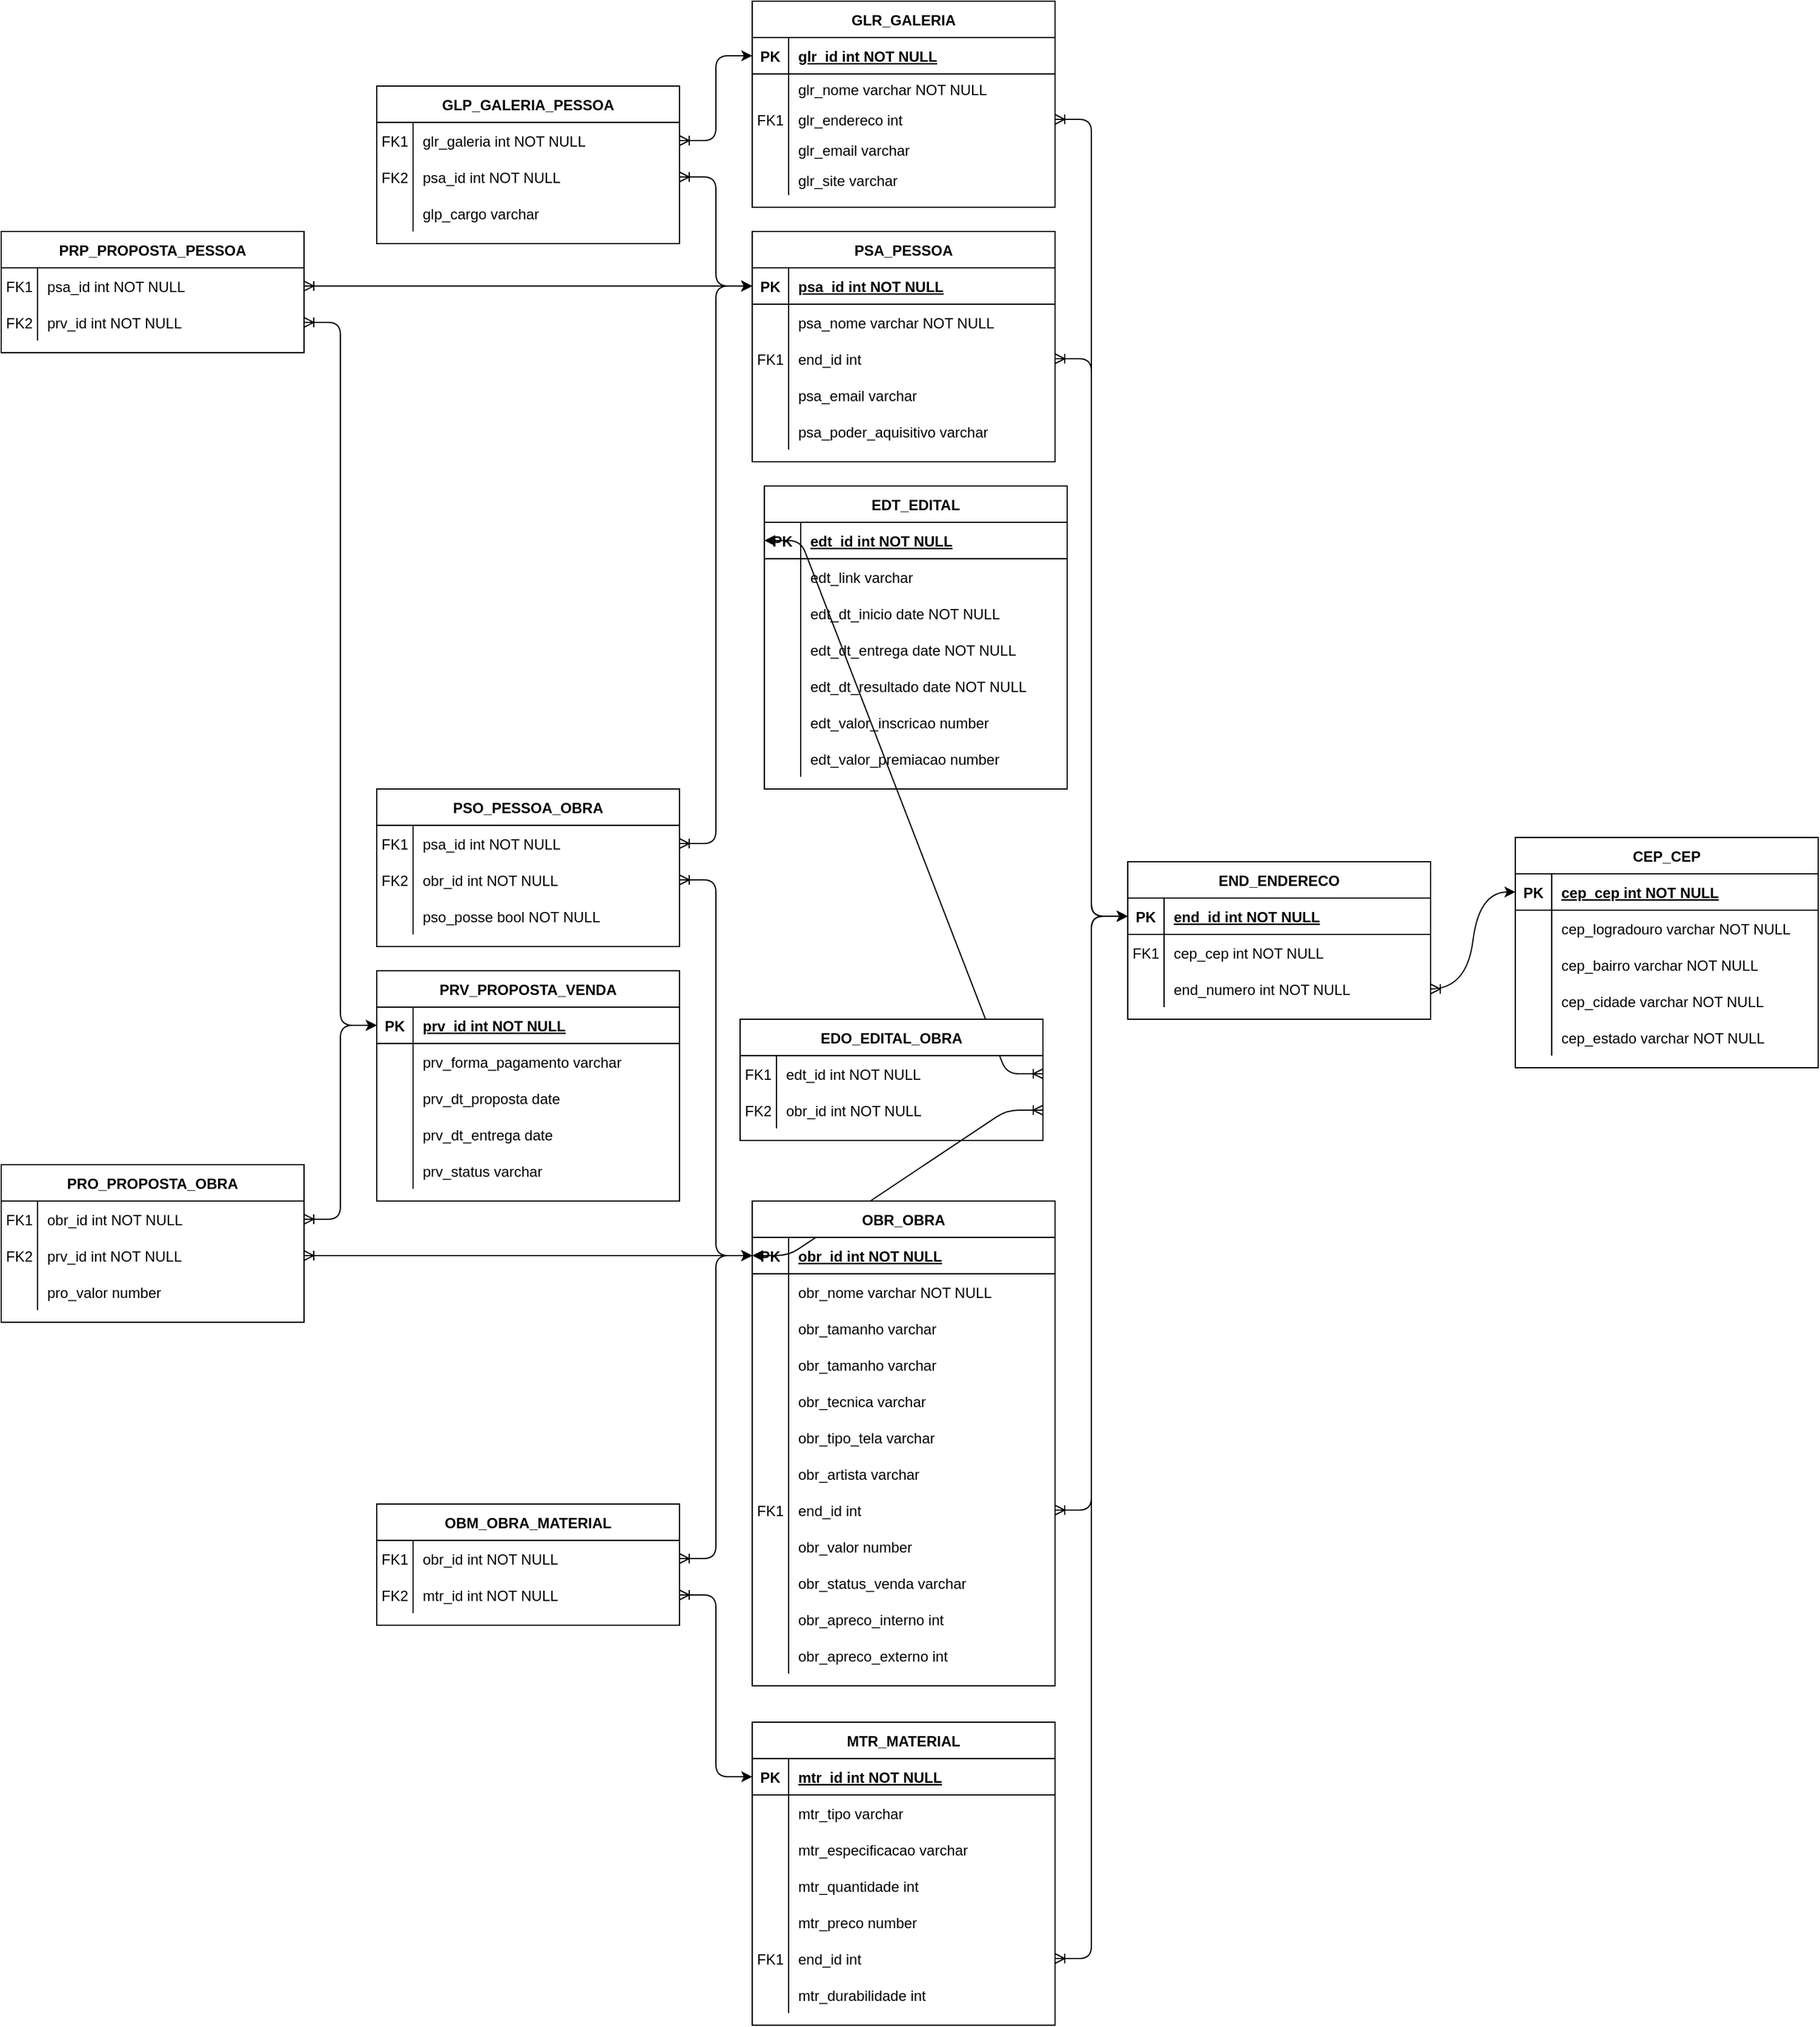 <mxfile version="13.6.2" type="device"><diagram id="R2lEEEUBdFMjLlhIrx00" name="Page-1"><mxGraphModel dx="2045" dy="1355" grid="1" gridSize="10" guides="0" tooltips="1" connect="1" arrows="1" fold="1" page="0" pageScale="1" pageWidth="827" pageHeight="1169" background="none" math="0" shadow="0" extFonts="Permanent Marker^https://fonts.googleapis.com/css?family=Permanent+Marker"><root><mxCell id="0"/><mxCell id="1" parent="0"/><mxCell id="O1wPM9y5rB0RpOj1UPVX-92" style="edgeStyle=entityRelationEdgeStyle;rounded=1;sketch=0;jumpStyle=none;orthogonalLoop=1;jettySize=auto;html=1;entryX=0;entryY=0.5;entryDx=0;entryDy=0;startArrow=ERoneToMany;startFill=0;strokeColor=#000000;" parent="1" source="O1wPM9y5rB0RpOj1UPVX-89" target="O1wPM9y5rB0RpOj1UPVX-36" edge="1"><mxGeometry relative="1" as="geometry"/></mxCell><mxCell id="O1wPM9y5rB0RpOj1UPVX-93" style="edgeStyle=entityRelationEdgeStyle;rounded=1;sketch=0;jumpStyle=none;orthogonalLoop=1;jettySize=auto;html=1;entryX=0;entryY=0.5;entryDx=0;entryDy=0;startArrow=ERoneToMany;startFill=0;strokeColor=#000000;" parent="1" source="O1wPM9y5rB0RpOj1UPVX-86" target="C-vyLk0tnHw3VtMMgP7b-24" edge="1"><mxGeometry relative="1" as="geometry"/></mxCell><mxCell id="O1wPM9y5rB0RpOj1UPVX-150" style="edgeStyle=entityRelationEdgeStyle;rounded=1;sketch=0;jumpStyle=none;orthogonalLoop=1;jettySize=auto;html=1;entryX=0;entryY=0.5;entryDx=0;entryDy=0;startArrow=ERoneToMany;startFill=0;strokeColor=#000000;" parent="1" source="O1wPM9y5rB0RpOj1UPVX-135" target="O1wPM9y5rB0RpOj1UPVX-46" edge="1"><mxGeometry relative="1" as="geometry"/></mxCell><mxCell id="O1wPM9y5rB0RpOj1UPVX-199" style="edgeStyle=entityRelationEdgeStyle;rounded=1;sketch=0;jumpStyle=none;orthogonalLoop=1;jettySize=auto;html=1;exitX=1;exitY=0.5;exitDx=0;exitDy=0;entryX=0;entryY=0.5;entryDx=0;entryDy=0;startArrow=ERoneToMany;startFill=0;strokeColor=#000000;" parent="1" source="O1wPM9y5rB0RpOj1UPVX-195" target="O1wPM9y5rB0RpOj1UPVX-152" edge="1"><mxGeometry relative="1" as="geometry"/></mxCell><mxCell id="O1wPM9y5rB0RpOj1UPVX-200" style="edgeStyle=entityRelationEdgeStyle;rounded=1;sketch=0;jumpStyle=none;orthogonalLoop=1;jettySize=auto;html=1;exitX=1;exitY=0.5;exitDx=0;exitDy=0;entryX=0;entryY=0.5;entryDx=0;entryDy=0;startArrow=ERoneToMany;startFill=0;strokeColor=#000000;" parent="1" source="O1wPM9y5rB0RpOj1UPVX-176" target="O1wPM9y5rB0RpOj1UPVX-46" edge="1"><mxGeometry relative="1" as="geometry"/></mxCell><mxCell id="O1wPM9y5rB0RpOj1UPVX-233" style="edgeStyle=entityRelationEdgeStyle;rounded=1;sketch=0;jumpStyle=none;orthogonalLoop=1;jettySize=auto;html=1;exitX=1;exitY=0.5;exitDx=0;exitDy=0;entryX=0;entryY=0.5;entryDx=0;entryDy=0;startArrow=ERoneToMany;startFill=0;strokeColor=#000000;" parent="1" source="O1wPM9y5rB0RpOj1UPVX-221" target="O1wPM9y5rB0RpOj1UPVX-152" edge="1"><mxGeometry relative="1" as="geometry"/></mxCell><mxCell id="O1wPM9y5rB0RpOj1UPVX-234" style="edgeStyle=entityRelationEdgeStyle;rounded=1;sketch=0;jumpStyle=none;orthogonalLoop=1;jettySize=auto;html=1;exitX=1;exitY=0.5;exitDx=0;exitDy=0;entryX=0;entryY=0.5;entryDx=0;entryDy=0;startArrow=ERoneToMany;startFill=0;strokeColor=#000000;" parent="1" source="O1wPM9y5rB0RpOj1UPVX-224" target="O1wPM9y5rB0RpOj1UPVX-202" edge="1"><mxGeometry relative="1" as="geometry"/></mxCell><mxCell id="O1wPM9y5rB0RpOj1UPVX-252" style="edgeStyle=entityRelationEdgeStyle;rounded=1;sketch=0;jumpStyle=none;orthogonalLoop=1;jettySize=auto;html=1;exitX=1;exitY=0.5;exitDx=0;exitDy=0;entryX=0;entryY=0.5;entryDx=0;entryDy=0;startArrow=ERoneToMany;startFill=0;strokeColor=#000000;" parent="1" target="O1wPM9y5rB0RpOj1UPVX-202" edge="1"><mxGeometry relative="1" as="geometry"/></mxCell><mxCell id="O1wPM9y5rB0RpOj1UPVX-253" style="edgeStyle=entityRelationEdgeStyle;rounded=1;sketch=0;jumpStyle=none;orthogonalLoop=1;jettySize=auto;html=1;exitX=1;exitY=0.5;exitDx=0;exitDy=0;entryX=0;entryY=0.5;entryDx=0;entryDy=0;startArrow=ERoneToMany;startFill=0;strokeColor=#000000;" parent="1" source="O1wPM9y5rB0RpOj1UPVX-242" target="O1wPM9y5rB0RpOj1UPVX-36" edge="1"><mxGeometry relative="1" as="geometry"/></mxCell><mxCell id="O1wPM9y5rB0RpOj1UPVX-264" style="edgeStyle=entityRelationEdgeStyle;sketch=0;jumpStyle=none;orthogonalLoop=1;jettySize=auto;html=1;exitX=1;exitY=0.5;exitDx=0;exitDy=0;entryX=0;entryY=0.5;entryDx=0;entryDy=0;startArrow=ERoneToMany;startFill=0;" parent="1" source="O1wPM9y5rB0RpOj1UPVX-261" target="O1wPM9y5rB0RpOj1UPVX-202" edge="1"><mxGeometry relative="1" as="geometry"/></mxCell><mxCell id="O1wPM9y5rB0RpOj1UPVX-279" style="edgeStyle=entityRelationEdgeStyle;sketch=0;jumpStyle=none;orthogonalLoop=1;jettySize=auto;html=1;exitX=1;exitY=0.5;exitDx=0;exitDy=0;entryX=0;entryY=0.5;entryDx=0;entryDy=0;startArrow=ERoneToMany;startFill=0;strokeColor=#000000;" parent="1" source="O1wPM9y5rB0RpOj1UPVX-273" target="O1wPM9y5rB0RpOj1UPVX-36" edge="1"><mxGeometry relative="1" as="geometry"/></mxCell><mxCell id="O1wPM9y5rB0RpOj1UPVX-280" style="edgeStyle=entityRelationEdgeStyle;sketch=0;jumpStyle=none;orthogonalLoop=1;jettySize=auto;html=1;exitX=1;exitY=0.5;exitDx=0;exitDy=0;entryX=0;entryY=0.5;entryDx=0;entryDy=0;startArrow=ERoneToMany;startFill=0;strokeColor=#000000;" parent="1" source="O1wPM9y5rB0RpOj1UPVX-276" target="O1wPM9y5rB0RpOj1UPVX-152" edge="1"><mxGeometry relative="1" as="geometry"/></mxCell><mxCell id="O1wPM9y5rB0RpOj1UPVX-295" style="edgeStyle=entityRelationEdgeStyle;sketch=0;jumpStyle=none;orthogonalLoop=1;jettySize=auto;html=1;exitX=1;exitY=0.5;exitDx=0;exitDy=0;entryX=0;entryY=0.5;entryDx=0;entryDy=0;startArrow=ERoneToMany;startFill=0;strokeColor=#000000;" parent="1" source="O1wPM9y5rB0RpOj1UPVX-291" target="O1wPM9y5rB0RpOj1UPVX-120" edge="1"><mxGeometry relative="1" as="geometry"/></mxCell><mxCell id="O1wPM9y5rB0RpOj1UPVX-299" style="edgeStyle=entityRelationEdgeStyle;sketch=0;jumpStyle=none;orthogonalLoop=1;jettySize=auto;html=1;exitX=1;exitY=0.5;exitDx=0;exitDy=0;entryX=0;entryY=0.5;entryDx=0;entryDy=0;startArrow=ERoneToMany;startFill=0;strokeColor=#000000;" parent="1" source="O1wPM9y5rB0RpOj1UPVX-288" target="O1wPM9y5rB0RpOj1UPVX-152" edge="1"><mxGeometry relative="1" as="geometry"/></mxCell><mxCell id="O1wPM9y5rB0RpOj1UPVX-300" style="edgeStyle=entityRelationEdgeStyle;sketch=0;jumpStyle=none;orthogonalLoop=1;jettySize=auto;html=1;exitX=1;exitY=0.5;exitDx=0;exitDy=0;entryX=0;entryY=0.5;entryDx=0;entryDy=0;startArrow=ERoneToMany;startFill=0;strokeColor=#000000;" parent="1" source="O1wPM9y5rB0RpOj1UPVX-26" target="O1wPM9y5rB0RpOj1UPVX-46" edge="1"><mxGeometry relative="1" as="geometry"/></mxCell><mxCell id="O1wPM9y5rB0RpOj1UPVX-308" style="edgeStyle=entityRelationEdgeStyle;sketch=0;jumpStyle=none;orthogonalLoop=1;jettySize=auto;html=1;exitX=1;exitY=0.5;exitDx=0;exitDy=0;entryX=0;entryY=0.5;entryDx=0;entryDy=0;startArrow=ERoneToMany;startFill=0;strokeColor=#000000;editable=1;noJump=0;comic=0;endFill=1;arcSize=20;" parent="1" source="O1wPM9y5rB0RpOj1UPVX-192" target="O1wPM9y5rB0RpOj1UPVX-98" edge="1"><mxGeometry relative="1" as="geometry"/></mxCell><mxCell id="C-vyLk0tnHw3VtMMgP7b-23" value="GLR_GALERIA" style="shape=table;startSize=30;container=1;collapsible=1;childLayout=tableLayout;fixedRows=1;rowLines=0;fontStyle=1;align=center;resizeLast=1;" parent="1" vertex="1"><mxGeometry x="-190" width="250" height="170" as="geometry"/></mxCell><mxCell id="C-vyLk0tnHw3VtMMgP7b-24" value="" style="shape=partialRectangle;collapsible=0;dropTarget=0;pointerEvents=0;fillColor=none;points=[[0,0.5],[1,0.5]];portConstraint=eastwest;top=0;left=0;right=0;bottom=1;" parent="C-vyLk0tnHw3VtMMgP7b-23" vertex="1"><mxGeometry y="30" width="250" height="30" as="geometry"/></mxCell><mxCell id="C-vyLk0tnHw3VtMMgP7b-25" value="PK" style="shape=partialRectangle;overflow=hidden;connectable=0;fillColor=none;top=0;left=0;bottom=0;right=0;fontStyle=1;" parent="C-vyLk0tnHw3VtMMgP7b-24" vertex="1"><mxGeometry width="30" height="30" as="geometry"/></mxCell><mxCell id="C-vyLk0tnHw3VtMMgP7b-26" value="glr_id int NOT NULL" style="shape=partialRectangle;overflow=hidden;connectable=0;fillColor=none;top=0;left=0;bottom=0;right=0;align=left;spacingLeft=6;fontStyle=5;" parent="C-vyLk0tnHw3VtMMgP7b-24" vertex="1"><mxGeometry x="30" width="220" height="30" as="geometry"/></mxCell><mxCell id="C-vyLk0tnHw3VtMMgP7b-27" value="" style="shape=partialRectangle;collapsible=0;dropTarget=0;pointerEvents=0;fillColor=none;points=[[0,0.5],[1,0.5]];portConstraint=eastwest;top=0;left=0;right=0;bottom=0;" parent="C-vyLk0tnHw3VtMMgP7b-23" vertex="1"><mxGeometry y="60" width="250" height="25" as="geometry"/></mxCell><mxCell id="C-vyLk0tnHw3VtMMgP7b-28" value="" style="shape=partialRectangle;overflow=hidden;connectable=0;fillColor=none;top=0;left=0;bottom=0;right=0;" parent="C-vyLk0tnHw3VtMMgP7b-27" vertex="1"><mxGeometry width="30" height="25" as="geometry"/></mxCell><mxCell id="C-vyLk0tnHw3VtMMgP7b-29" value="glr_nome varchar NOT NULL" style="shape=partialRectangle;overflow=hidden;connectable=0;fillColor=none;top=0;left=0;bottom=0;right=0;align=left;spacingLeft=6;" parent="C-vyLk0tnHw3VtMMgP7b-27" vertex="1"><mxGeometry x="30" width="220" height="25" as="geometry"/></mxCell><mxCell id="O1wPM9y5rB0RpOj1UPVX-26" style="shape=partialRectangle;collapsible=0;dropTarget=0;pointerEvents=0;fillColor=none;points=[[0,0.5],[1,0.5]];portConstraint=eastwest;top=0;left=0;right=0;bottom=0;" parent="C-vyLk0tnHw3VtMMgP7b-23" vertex="1"><mxGeometry y="85" width="250" height="25" as="geometry"/></mxCell><mxCell id="O1wPM9y5rB0RpOj1UPVX-27" value="FK1" style="shape=partialRectangle;overflow=hidden;connectable=0;fillColor=none;top=0;left=0;bottom=0;right=0;" parent="O1wPM9y5rB0RpOj1UPVX-26" vertex="1"><mxGeometry width="30" height="25" as="geometry"/></mxCell><mxCell id="O1wPM9y5rB0RpOj1UPVX-28" value="glr_endereco int " style="shape=partialRectangle;overflow=hidden;connectable=0;fillColor=none;top=0;left=0;bottom=0;right=0;align=left;spacingLeft=6;" parent="O1wPM9y5rB0RpOj1UPVX-26" vertex="1"><mxGeometry x="30" width="220" height="25" as="geometry"/></mxCell><mxCell id="O1wPM9y5rB0RpOj1UPVX-29" style="shape=partialRectangle;collapsible=0;dropTarget=0;pointerEvents=0;fillColor=none;points=[[0,0.5],[1,0.5]];portConstraint=eastwest;top=0;left=0;right=0;bottom=0;" parent="C-vyLk0tnHw3VtMMgP7b-23" vertex="1"><mxGeometry y="110" width="250" height="25" as="geometry"/></mxCell><mxCell id="O1wPM9y5rB0RpOj1UPVX-30" style="shape=partialRectangle;overflow=hidden;connectable=0;fillColor=none;top=0;left=0;bottom=0;right=0;" parent="O1wPM9y5rB0RpOj1UPVX-29" vertex="1"><mxGeometry width="30" height="25" as="geometry"/></mxCell><mxCell id="O1wPM9y5rB0RpOj1UPVX-31" value="glr_email varchar " style="shape=partialRectangle;overflow=hidden;connectable=0;fillColor=none;top=0;left=0;bottom=0;right=0;align=left;spacingLeft=6;" parent="O1wPM9y5rB0RpOj1UPVX-29" vertex="1"><mxGeometry x="30" width="220" height="25" as="geometry"/></mxCell><mxCell id="O1wPM9y5rB0RpOj1UPVX-32" style="shape=partialRectangle;collapsible=0;dropTarget=0;pointerEvents=0;fillColor=none;points=[[0,0.5],[1,0.5]];portConstraint=eastwest;top=0;left=0;right=0;bottom=0;" parent="C-vyLk0tnHw3VtMMgP7b-23" vertex="1"><mxGeometry y="135" width="250" height="25" as="geometry"/></mxCell><mxCell id="O1wPM9y5rB0RpOj1UPVX-33" style="shape=partialRectangle;overflow=hidden;connectable=0;fillColor=none;top=0;left=0;bottom=0;right=0;" parent="O1wPM9y5rB0RpOj1UPVX-32" vertex="1"><mxGeometry width="30" height="25" as="geometry"/></mxCell><mxCell id="O1wPM9y5rB0RpOj1UPVX-34" value="glr_site varchar" style="shape=partialRectangle;overflow=hidden;connectable=0;fillColor=none;top=0;left=0;bottom=0;right=0;align=left;spacingLeft=6;" parent="O1wPM9y5rB0RpOj1UPVX-32" vertex="1"><mxGeometry x="30" width="220" height="25" as="geometry"/></mxCell><mxCell id="O1wPM9y5rB0RpOj1UPVX-35" value="PSA_PESSOA" style="shape=table;startSize=30;container=1;collapsible=1;childLayout=tableLayout;fixedRows=1;rowLines=0;fontStyle=1;align=center;resizeLast=1;" parent="1" vertex="1"><mxGeometry x="-190" y="190" width="250" height="190" as="geometry"/></mxCell><mxCell id="O1wPM9y5rB0RpOj1UPVX-36" value="" style="shape=partialRectangle;collapsible=0;dropTarget=0;pointerEvents=0;fillColor=none;points=[[0,0.5],[1,0.5]];portConstraint=eastwest;top=0;left=0;right=0;bottom=1;" parent="O1wPM9y5rB0RpOj1UPVX-35" vertex="1"><mxGeometry y="30" width="250" height="30" as="geometry"/></mxCell><mxCell id="O1wPM9y5rB0RpOj1UPVX-37" value="PK" style="shape=partialRectangle;overflow=hidden;connectable=0;fillColor=none;top=0;left=0;bottom=0;right=0;fontStyle=1;" parent="O1wPM9y5rB0RpOj1UPVX-36" vertex="1"><mxGeometry width="30" height="30" as="geometry"/></mxCell><mxCell id="O1wPM9y5rB0RpOj1UPVX-38" value="psa_id int NOT NULL" style="shape=partialRectangle;overflow=hidden;connectable=0;fillColor=none;top=0;left=0;bottom=0;right=0;align=left;spacingLeft=6;fontStyle=5;" parent="O1wPM9y5rB0RpOj1UPVX-36" vertex="1"><mxGeometry x="30" width="220" height="30" as="geometry"/></mxCell><mxCell id="O1wPM9y5rB0RpOj1UPVX-39" value="" style="shape=partialRectangle;collapsible=0;dropTarget=0;pointerEvents=0;fillColor=none;points=[[0,0.5],[1,0.5]];portConstraint=eastwest;top=0;left=0;right=0;bottom=0;" parent="O1wPM9y5rB0RpOj1UPVX-35" vertex="1"><mxGeometry y="60" width="250" height="30" as="geometry"/></mxCell><mxCell id="O1wPM9y5rB0RpOj1UPVX-40" value="" style="shape=partialRectangle;overflow=hidden;connectable=0;fillColor=none;top=0;left=0;bottom=0;right=0;" parent="O1wPM9y5rB0RpOj1UPVX-39" vertex="1"><mxGeometry width="30" height="30" as="geometry"/></mxCell><mxCell id="O1wPM9y5rB0RpOj1UPVX-41" value="psa_nome varchar NOT NULL" style="shape=partialRectangle;overflow=hidden;connectable=0;fillColor=none;top=0;left=0;bottom=0;right=0;align=left;spacingLeft=6;" parent="O1wPM9y5rB0RpOj1UPVX-39" vertex="1"><mxGeometry x="30" width="220" height="30" as="geometry"/></mxCell><mxCell id="O1wPM9y5rB0RpOj1UPVX-42" value="" style="shape=partialRectangle;collapsible=0;dropTarget=0;pointerEvents=0;fillColor=none;points=[[0,0.5],[1,0.5]];portConstraint=eastwest;top=0;left=0;right=0;bottom=0;" parent="O1wPM9y5rB0RpOj1UPVX-35" vertex="1"><mxGeometry y="90" width="250" height="30" as="geometry"/></mxCell><mxCell id="O1wPM9y5rB0RpOj1UPVX-43" value="FK1" style="shape=partialRectangle;overflow=hidden;connectable=0;fillColor=none;top=0;left=0;bottom=0;right=0;" parent="O1wPM9y5rB0RpOj1UPVX-42" vertex="1"><mxGeometry width="30" height="30" as="geometry"/></mxCell><mxCell id="O1wPM9y5rB0RpOj1UPVX-44" value="end_id int" style="shape=partialRectangle;overflow=hidden;connectable=0;fillColor=none;top=0;left=0;bottom=0;right=0;align=left;spacingLeft=6;" parent="O1wPM9y5rB0RpOj1UPVX-42" vertex="1"><mxGeometry x="30" width="220" height="30" as="geometry"/></mxCell><mxCell id="O1wPM9y5rB0RpOj1UPVX-79" style="shape=partialRectangle;collapsible=0;dropTarget=0;pointerEvents=0;fillColor=none;points=[[0,0.5],[1,0.5]];portConstraint=eastwest;top=0;left=0;right=0;bottom=0;" parent="O1wPM9y5rB0RpOj1UPVX-35" vertex="1"><mxGeometry y="120" width="250" height="30" as="geometry"/></mxCell><mxCell id="O1wPM9y5rB0RpOj1UPVX-80" style="shape=partialRectangle;overflow=hidden;connectable=0;fillColor=none;top=0;left=0;bottom=0;right=0;" parent="O1wPM9y5rB0RpOj1UPVX-79" vertex="1"><mxGeometry width="30" height="30" as="geometry"/></mxCell><mxCell id="O1wPM9y5rB0RpOj1UPVX-81" value="psa_email varchar" style="shape=partialRectangle;overflow=hidden;connectable=0;fillColor=none;top=0;left=0;bottom=0;right=0;align=left;spacingLeft=6;" parent="O1wPM9y5rB0RpOj1UPVX-79" vertex="1"><mxGeometry x="30" width="220" height="30" as="geometry"/></mxCell><mxCell id="O1wPM9y5rB0RpOj1UPVX-248" style="shape=partialRectangle;collapsible=0;dropTarget=0;pointerEvents=0;fillColor=none;points=[[0,0.5],[1,0.5]];portConstraint=eastwest;top=0;left=0;right=0;bottom=0;" parent="O1wPM9y5rB0RpOj1UPVX-35" vertex="1"><mxGeometry y="150" width="250" height="30" as="geometry"/></mxCell><mxCell id="O1wPM9y5rB0RpOj1UPVX-249" style="shape=partialRectangle;overflow=hidden;connectable=0;fillColor=none;top=0;left=0;bottom=0;right=0;" parent="O1wPM9y5rB0RpOj1UPVX-248" vertex="1"><mxGeometry width="30" height="30" as="geometry"/></mxCell><mxCell id="O1wPM9y5rB0RpOj1UPVX-250" value="psa_poder_aquisitivo varchar" style="shape=partialRectangle;overflow=hidden;connectable=0;fillColor=none;top=0;left=0;bottom=0;right=0;align=left;spacingLeft=6;" parent="O1wPM9y5rB0RpOj1UPVX-248" vertex="1"><mxGeometry x="30" width="220" height="30" as="geometry"/></mxCell><mxCell id="O1wPM9y5rB0RpOj1UPVX-269" value="PSO_PESSOA_OBRA" style="shape=table;startSize=30;container=1;collapsible=1;childLayout=tableLayout;fixedRows=1;rowLines=0;fontStyle=1;align=center;resizeLast=1;" parent="1" vertex="1"><mxGeometry x="-500" y="650" width="250" height="130" as="geometry"/></mxCell><mxCell id="O1wPM9y5rB0RpOj1UPVX-273" value="" style="shape=partialRectangle;collapsible=0;dropTarget=0;pointerEvents=0;fillColor=none;points=[[0,0.5],[1,0.5]];portConstraint=eastwest;top=0;left=0;right=0;bottom=0;" parent="O1wPM9y5rB0RpOj1UPVX-269" vertex="1"><mxGeometry y="30" width="250" height="30" as="geometry"/></mxCell><mxCell id="O1wPM9y5rB0RpOj1UPVX-274" value="FK1" style="shape=partialRectangle;overflow=hidden;connectable=0;fillColor=none;top=0;left=0;bottom=0;right=0;" parent="O1wPM9y5rB0RpOj1UPVX-273" vertex="1"><mxGeometry width="30" height="30" as="geometry"/></mxCell><mxCell id="O1wPM9y5rB0RpOj1UPVX-275" value="psa_id int NOT NULL" style="shape=partialRectangle;overflow=hidden;connectable=0;fillColor=none;top=0;left=0;bottom=0;right=0;align=left;spacingLeft=6;" parent="O1wPM9y5rB0RpOj1UPVX-273" vertex="1"><mxGeometry x="30" width="220" height="30" as="geometry"/></mxCell><mxCell id="O1wPM9y5rB0RpOj1UPVX-276" value="" style="shape=partialRectangle;collapsible=0;dropTarget=0;pointerEvents=0;fillColor=none;points=[[0,0.5],[1,0.5]];portConstraint=eastwest;top=0;left=0;right=0;bottom=0;" parent="O1wPM9y5rB0RpOj1UPVX-269" vertex="1"><mxGeometry y="60" width="250" height="30" as="geometry"/></mxCell><mxCell id="O1wPM9y5rB0RpOj1UPVX-277" value="FK2" style="shape=partialRectangle;overflow=hidden;connectable=0;fillColor=none;top=0;left=0;bottom=0;right=0;" parent="O1wPM9y5rB0RpOj1UPVX-276" vertex="1"><mxGeometry width="30" height="30" as="geometry"/></mxCell><mxCell id="O1wPM9y5rB0RpOj1UPVX-278" value="obr_id int NOT NULL" style="shape=partialRectangle;overflow=hidden;connectable=0;fillColor=none;top=0;left=0;bottom=0;right=0;align=left;spacingLeft=6;" parent="O1wPM9y5rB0RpOj1UPVX-276" vertex="1"><mxGeometry x="30" width="220" height="30" as="geometry"/></mxCell><mxCell id="O1wPM9y5rB0RpOj1UPVX-281" style="shape=partialRectangle;collapsible=0;dropTarget=0;pointerEvents=0;fillColor=none;points=[[0,0.5],[1,0.5]];portConstraint=eastwest;top=0;left=0;right=0;bottom=0;" parent="O1wPM9y5rB0RpOj1UPVX-269" vertex="1"><mxGeometry y="90" width="250" height="30" as="geometry"/></mxCell><mxCell id="O1wPM9y5rB0RpOj1UPVX-282" style="shape=partialRectangle;overflow=hidden;connectable=0;fillColor=none;top=0;left=0;bottom=0;right=0;" parent="O1wPM9y5rB0RpOj1UPVX-281" vertex="1"><mxGeometry width="30" height="30" as="geometry"/></mxCell><mxCell id="O1wPM9y5rB0RpOj1UPVX-283" value="pso_posse bool NOT NULL" style="shape=partialRectangle;overflow=hidden;connectable=0;fillColor=none;top=0;left=0;bottom=0;right=0;align=left;spacingLeft=6;" parent="O1wPM9y5rB0RpOj1UPVX-281" vertex="1"><mxGeometry x="30" width="220" height="30" as="geometry"/></mxCell><mxCell id="O1wPM9y5rB0RpOj1UPVX-82" value="GLP_GALERIA_PESSOA" style="shape=table;startSize=30;container=1;collapsible=1;childLayout=tableLayout;fixedRows=1;rowLines=0;fontStyle=1;align=center;resizeLast=1;" parent="1" vertex="1"><mxGeometry x="-500" y="70" width="250" height="130" as="geometry"/></mxCell><mxCell id="O1wPM9y5rB0RpOj1UPVX-86" value="" style="shape=partialRectangle;collapsible=0;dropTarget=0;pointerEvents=0;fillColor=none;points=[[0,0.5],[1,0.5]];portConstraint=eastwest;top=0;left=0;right=0;bottom=0;" parent="O1wPM9y5rB0RpOj1UPVX-82" vertex="1"><mxGeometry y="30" width="250" height="30" as="geometry"/></mxCell><mxCell id="O1wPM9y5rB0RpOj1UPVX-87" value="FK1" style="shape=partialRectangle;overflow=hidden;connectable=0;fillColor=none;top=0;left=0;bottom=0;right=0;" parent="O1wPM9y5rB0RpOj1UPVX-86" vertex="1"><mxGeometry width="30" height="30" as="geometry"/></mxCell><mxCell id="O1wPM9y5rB0RpOj1UPVX-88" value="glr_galeria int NOT NULL" style="shape=partialRectangle;overflow=hidden;connectable=0;fillColor=none;top=0;left=0;bottom=0;right=0;align=left;spacingLeft=6;" parent="O1wPM9y5rB0RpOj1UPVX-86" vertex="1"><mxGeometry x="30" width="220" height="30" as="geometry"/></mxCell><mxCell id="O1wPM9y5rB0RpOj1UPVX-89" value="" style="shape=partialRectangle;collapsible=0;dropTarget=0;pointerEvents=0;fillColor=none;points=[[0,0.5],[1,0.5]];portConstraint=eastwest;top=0;left=0;right=0;bottom=0;" parent="O1wPM9y5rB0RpOj1UPVX-82" vertex="1"><mxGeometry y="60" width="250" height="30" as="geometry"/></mxCell><mxCell id="O1wPM9y5rB0RpOj1UPVX-90" value="FK2" style="shape=partialRectangle;overflow=hidden;connectable=0;fillColor=none;top=0;left=0;bottom=0;right=0;" parent="O1wPM9y5rB0RpOj1UPVX-89" vertex="1"><mxGeometry width="30" height="30" as="geometry"/></mxCell><mxCell id="O1wPM9y5rB0RpOj1UPVX-91" value="psa_id int NOT NULL" style="shape=partialRectangle;overflow=hidden;connectable=0;fillColor=none;top=0;left=0;bottom=0;right=0;align=left;spacingLeft=6;" parent="O1wPM9y5rB0RpOj1UPVX-89" vertex="1"><mxGeometry x="30" width="220" height="30" as="geometry"/></mxCell><mxCell id="O1wPM9y5rB0RpOj1UPVX-94" style="shape=partialRectangle;collapsible=0;dropTarget=0;pointerEvents=0;fillColor=none;points=[[0,0.5],[1,0.5]];portConstraint=eastwest;top=0;left=0;right=0;bottom=0;" parent="O1wPM9y5rB0RpOj1UPVX-82" vertex="1"><mxGeometry y="90" width="250" height="30" as="geometry"/></mxCell><mxCell id="O1wPM9y5rB0RpOj1UPVX-95" style="shape=partialRectangle;overflow=hidden;connectable=0;fillColor=none;top=0;left=0;bottom=0;right=0;" parent="O1wPM9y5rB0RpOj1UPVX-94" vertex="1"><mxGeometry width="30" height="30" as="geometry"/></mxCell><mxCell id="O1wPM9y5rB0RpOj1UPVX-96" value="glp_cargo varchar" style="shape=partialRectangle;overflow=hidden;connectable=0;fillColor=none;top=0;left=0;bottom=0;right=0;align=left;spacingLeft=6;" parent="O1wPM9y5rB0RpOj1UPVX-94" vertex="1"><mxGeometry x="30" width="220" height="30" as="geometry"/></mxCell><mxCell id="O1wPM9y5rB0RpOj1UPVX-45" value="END_ENDERECO" style="shape=table;startSize=30;container=1;collapsible=1;childLayout=tableLayout;fixedRows=1;rowLines=0;fontStyle=1;align=center;resizeLast=1;" parent="1" vertex="1"><mxGeometry x="120" y="710" width="250" height="130" as="geometry"/></mxCell><mxCell id="O1wPM9y5rB0RpOj1UPVX-46" value="" style="shape=partialRectangle;collapsible=0;dropTarget=0;pointerEvents=0;fillColor=none;points=[[0,0.5],[1,0.5]];portConstraint=eastwest;top=0;left=0;right=0;bottom=1;" parent="O1wPM9y5rB0RpOj1UPVX-45" vertex="1"><mxGeometry y="30" width="250" height="30" as="geometry"/></mxCell><mxCell id="O1wPM9y5rB0RpOj1UPVX-47" value="PK" style="shape=partialRectangle;overflow=hidden;connectable=0;fillColor=none;top=0;left=0;bottom=0;right=0;fontStyle=1;" parent="O1wPM9y5rB0RpOj1UPVX-46" vertex="1"><mxGeometry width="30" height="30" as="geometry"/></mxCell><mxCell id="O1wPM9y5rB0RpOj1UPVX-48" value="end_id int NOT NULL" style="shape=partialRectangle;overflow=hidden;connectable=0;fillColor=none;top=0;left=0;bottom=0;right=0;align=left;spacingLeft=6;fontStyle=5;" parent="O1wPM9y5rB0RpOj1UPVX-46" vertex="1"><mxGeometry x="30" width="220" height="30" as="geometry"/></mxCell><mxCell id="O1wPM9y5rB0RpOj1UPVX-52" value="" style="shape=partialRectangle;collapsible=0;dropTarget=0;pointerEvents=0;fillColor=none;points=[[0,0.5],[1,0.5]];portConstraint=eastwest;top=0;left=0;right=0;bottom=0;" parent="O1wPM9y5rB0RpOj1UPVX-45" vertex="1"><mxGeometry y="60" width="250" height="30" as="geometry"/></mxCell><mxCell id="O1wPM9y5rB0RpOj1UPVX-53" value="FK1" style="shape=partialRectangle;overflow=hidden;connectable=0;fillColor=none;top=0;left=0;bottom=0;right=0;" parent="O1wPM9y5rB0RpOj1UPVX-52" vertex="1"><mxGeometry width="30" height="30" as="geometry"/></mxCell><mxCell id="O1wPM9y5rB0RpOj1UPVX-54" value="cep_cep int NOT NULL" style="shape=partialRectangle;overflow=hidden;connectable=0;fillColor=none;top=0;left=0;bottom=0;right=0;align=left;spacingLeft=6;" parent="O1wPM9y5rB0RpOj1UPVX-52" vertex="1"><mxGeometry x="30" width="220" height="30" as="geometry"/></mxCell><mxCell id="O1wPM9y5rB0RpOj1UPVX-67" value="" style="shape=partialRectangle;collapsible=0;dropTarget=0;pointerEvents=0;fillColor=none;points=[[0,0.5],[1,0.5]];portConstraint=eastwest;top=0;left=0;right=0;bottom=0;" parent="O1wPM9y5rB0RpOj1UPVX-45" vertex="1"><mxGeometry y="90" width="250" height="30" as="geometry"/></mxCell><mxCell id="O1wPM9y5rB0RpOj1UPVX-68" value="" style="shape=partialRectangle;overflow=hidden;connectable=0;fillColor=none;top=0;left=0;bottom=0;right=0;" parent="O1wPM9y5rB0RpOj1UPVX-67" vertex="1"><mxGeometry width="30" height="30" as="geometry"/></mxCell><mxCell id="O1wPM9y5rB0RpOj1UPVX-69" value="end_numero int NOT NULL" style="shape=partialRectangle;overflow=hidden;connectable=0;fillColor=none;top=0;left=0;bottom=0;right=0;align=left;spacingLeft=6;" parent="O1wPM9y5rB0RpOj1UPVX-67" vertex="1"><mxGeometry x="30" width="220" height="30" as="geometry"/></mxCell><mxCell id="O1wPM9y5rB0RpOj1UPVX-97" value="EDT_EDITAL" style="shape=table;startSize=30;container=1;collapsible=1;childLayout=tableLayout;fixedRows=1;rowLines=0;fontStyle=1;align=center;resizeLast=1;" parent="1" vertex="1"><mxGeometry x="-180" y="400" width="250" height="250" as="geometry"/></mxCell><mxCell id="O1wPM9y5rB0RpOj1UPVX-98" value="" style="shape=partialRectangle;collapsible=0;dropTarget=0;pointerEvents=0;fillColor=none;points=[[0,0.5],[1,0.5]];portConstraint=eastwest;top=0;left=0;right=0;bottom=1;" parent="O1wPM9y5rB0RpOj1UPVX-97" vertex="1"><mxGeometry y="30" width="250" height="30" as="geometry"/></mxCell><mxCell id="O1wPM9y5rB0RpOj1UPVX-99" value="PK" style="shape=partialRectangle;overflow=hidden;connectable=0;fillColor=none;top=0;left=0;bottom=0;right=0;fontStyle=1;" parent="O1wPM9y5rB0RpOj1UPVX-98" vertex="1"><mxGeometry width="30" height="30" as="geometry"/></mxCell><mxCell id="O1wPM9y5rB0RpOj1UPVX-100" value="edt_id int NOT NULL" style="shape=partialRectangle;overflow=hidden;connectable=0;fillColor=none;top=0;left=0;bottom=0;right=0;align=left;spacingLeft=6;fontStyle=5;" parent="O1wPM9y5rB0RpOj1UPVX-98" vertex="1"><mxGeometry x="30" width="220" height="30" as="geometry"/></mxCell><mxCell id="O1wPM9y5rB0RpOj1UPVX-101" value="" style="shape=partialRectangle;collapsible=0;dropTarget=0;pointerEvents=0;fillColor=none;points=[[0,0.5],[1,0.5]];portConstraint=eastwest;top=0;left=0;right=0;bottom=0;" parent="O1wPM9y5rB0RpOj1UPVX-97" vertex="1"><mxGeometry y="60" width="250" height="30" as="geometry"/></mxCell><mxCell id="O1wPM9y5rB0RpOj1UPVX-102" value="" style="shape=partialRectangle;overflow=hidden;connectable=0;fillColor=none;top=0;left=0;bottom=0;right=0;" parent="O1wPM9y5rB0RpOj1UPVX-101" vertex="1"><mxGeometry width="30" height="30" as="geometry"/></mxCell><mxCell id="O1wPM9y5rB0RpOj1UPVX-103" value="edt_link varchar" style="shape=partialRectangle;overflow=hidden;connectable=0;fillColor=none;top=0;left=0;bottom=0;right=0;align=left;spacingLeft=6;" parent="O1wPM9y5rB0RpOj1UPVX-101" vertex="1"><mxGeometry x="30" width="220" height="30" as="geometry"/></mxCell><mxCell id="O1wPM9y5rB0RpOj1UPVX-104" value="" style="shape=partialRectangle;collapsible=0;dropTarget=0;pointerEvents=0;fillColor=none;points=[[0,0.5],[1,0.5]];portConstraint=eastwest;top=0;left=0;right=0;bottom=0;" parent="O1wPM9y5rB0RpOj1UPVX-97" vertex="1"><mxGeometry y="90" width="250" height="30" as="geometry"/></mxCell><mxCell id="O1wPM9y5rB0RpOj1UPVX-105" value="" style="shape=partialRectangle;overflow=hidden;connectable=0;fillColor=none;top=0;left=0;bottom=0;right=0;" parent="O1wPM9y5rB0RpOj1UPVX-104" vertex="1"><mxGeometry width="30" height="30" as="geometry"/></mxCell><mxCell id="O1wPM9y5rB0RpOj1UPVX-106" value="edt_dt_inicio date NOT NULL" style="shape=partialRectangle;overflow=hidden;connectable=0;fillColor=none;top=0;left=0;bottom=0;right=0;align=left;spacingLeft=6;" parent="O1wPM9y5rB0RpOj1UPVX-104" vertex="1"><mxGeometry x="30" width="220" height="30" as="geometry"/></mxCell><mxCell id="O1wPM9y5rB0RpOj1UPVX-107" style="shape=partialRectangle;collapsible=0;dropTarget=0;pointerEvents=0;fillColor=none;points=[[0,0.5],[1,0.5]];portConstraint=eastwest;top=0;left=0;right=0;bottom=0;" parent="O1wPM9y5rB0RpOj1UPVX-97" vertex="1"><mxGeometry y="120" width="250" height="30" as="geometry"/></mxCell><mxCell id="O1wPM9y5rB0RpOj1UPVX-108" style="shape=partialRectangle;overflow=hidden;connectable=0;fillColor=none;top=0;left=0;bottom=0;right=0;" parent="O1wPM9y5rB0RpOj1UPVX-107" vertex="1"><mxGeometry width="30" height="30" as="geometry"/></mxCell><mxCell id="O1wPM9y5rB0RpOj1UPVX-109" value="edt_dt_entrega date NOT NULL" style="shape=partialRectangle;overflow=hidden;connectable=0;fillColor=none;top=0;left=0;bottom=0;right=0;align=left;spacingLeft=6;" parent="O1wPM9y5rB0RpOj1UPVX-107" vertex="1"><mxGeometry x="30" width="220" height="30" as="geometry"/></mxCell><mxCell id="O1wPM9y5rB0RpOj1UPVX-110" style="shape=partialRectangle;collapsible=0;dropTarget=0;pointerEvents=0;fillColor=none;points=[[0,0.5],[1,0.5]];portConstraint=eastwest;top=0;left=0;right=0;bottom=0;" parent="O1wPM9y5rB0RpOj1UPVX-97" vertex="1"><mxGeometry y="150" width="250" height="30" as="geometry"/></mxCell><mxCell id="O1wPM9y5rB0RpOj1UPVX-111" style="shape=partialRectangle;overflow=hidden;connectable=0;fillColor=none;top=0;left=0;bottom=0;right=0;" parent="O1wPM9y5rB0RpOj1UPVX-110" vertex="1"><mxGeometry width="30" height="30" as="geometry"/></mxCell><mxCell id="O1wPM9y5rB0RpOj1UPVX-112" value="edt_dt_resultado date NOT NULL" style="shape=partialRectangle;overflow=hidden;connectable=0;fillColor=none;top=0;left=0;bottom=0;right=0;align=left;spacingLeft=6;" parent="O1wPM9y5rB0RpOj1UPVX-110" vertex="1"><mxGeometry x="30" width="220" height="30" as="geometry"/></mxCell><mxCell id="O1wPM9y5rB0RpOj1UPVX-113" style="shape=partialRectangle;collapsible=0;dropTarget=0;pointerEvents=0;fillColor=none;points=[[0,0.5],[1,0.5]];portConstraint=eastwest;top=0;left=0;right=0;bottom=0;" parent="O1wPM9y5rB0RpOj1UPVX-97" vertex="1"><mxGeometry y="180" width="250" height="30" as="geometry"/></mxCell><mxCell id="O1wPM9y5rB0RpOj1UPVX-114" style="shape=partialRectangle;overflow=hidden;connectable=0;fillColor=none;top=0;left=0;bottom=0;right=0;" parent="O1wPM9y5rB0RpOj1UPVX-113" vertex="1"><mxGeometry width="30" height="30" as="geometry"/></mxCell><mxCell id="O1wPM9y5rB0RpOj1UPVX-115" value="edt_valor_inscricao number " style="shape=partialRectangle;overflow=hidden;connectable=0;fillColor=none;top=0;left=0;bottom=0;right=0;align=left;spacingLeft=6;" parent="O1wPM9y5rB0RpOj1UPVX-113" vertex="1"><mxGeometry x="30" width="220" height="30" as="geometry"/></mxCell><mxCell id="O1wPM9y5rB0RpOj1UPVX-116" style="shape=partialRectangle;collapsible=0;dropTarget=0;pointerEvents=0;fillColor=none;points=[[0,0.5],[1,0.5]];portConstraint=eastwest;top=0;left=0;right=0;bottom=0;" parent="O1wPM9y5rB0RpOj1UPVX-97" vertex="1"><mxGeometry y="210" width="250" height="30" as="geometry"/></mxCell><mxCell id="O1wPM9y5rB0RpOj1UPVX-117" style="shape=partialRectangle;overflow=hidden;connectable=0;fillColor=none;top=0;left=0;bottom=0;right=0;" parent="O1wPM9y5rB0RpOj1UPVX-116" vertex="1"><mxGeometry width="30" height="30" as="geometry"/></mxCell><mxCell id="O1wPM9y5rB0RpOj1UPVX-118" value="edt_valor_premiacao number" style="shape=partialRectangle;overflow=hidden;connectable=0;fillColor=none;top=0;left=0;bottom=0;right=0;align=left;spacingLeft=6;" parent="O1wPM9y5rB0RpOj1UPVX-116" vertex="1"><mxGeometry x="30" width="220" height="30" as="geometry"/></mxCell><mxCell id="O1wPM9y5rB0RpOj1UPVX-235" value="PRP_PROPOSTA_PESSOA" style="shape=table;startSize=30;container=1;collapsible=1;childLayout=tableLayout;fixedRows=1;rowLines=0;fontStyle=1;align=center;resizeLast=1;" parent="1" vertex="1"><mxGeometry x="-810" y="190" width="250" height="100" as="geometry"/></mxCell><mxCell id="O1wPM9y5rB0RpOj1UPVX-242" value="" style="shape=partialRectangle;collapsible=0;dropTarget=0;pointerEvents=0;fillColor=none;points=[[0,0.5],[1,0.5]];portConstraint=eastwest;top=0;left=0;right=0;bottom=0;" parent="O1wPM9y5rB0RpOj1UPVX-235" vertex="1"><mxGeometry y="30" width="250" height="30" as="geometry"/></mxCell><mxCell id="O1wPM9y5rB0RpOj1UPVX-243" value="FK1" style="shape=partialRectangle;overflow=hidden;connectable=0;fillColor=none;top=0;left=0;bottom=0;right=0;" parent="O1wPM9y5rB0RpOj1UPVX-242" vertex="1"><mxGeometry width="30" height="30" as="geometry"/></mxCell><mxCell id="O1wPM9y5rB0RpOj1UPVX-244" value="psa_id int NOT NULL" style="shape=partialRectangle;overflow=hidden;connectable=0;fillColor=none;top=0;left=0;bottom=0;right=0;align=left;spacingLeft=6;" parent="O1wPM9y5rB0RpOj1UPVX-242" vertex="1"><mxGeometry x="30" width="220" height="30" as="geometry"/></mxCell><mxCell id="O1wPM9y5rB0RpOj1UPVX-261" style="shape=partialRectangle;collapsible=0;dropTarget=0;pointerEvents=0;fillColor=none;points=[[0,0.5],[1,0.5]];portConstraint=eastwest;top=0;left=0;right=0;bottom=0;" parent="O1wPM9y5rB0RpOj1UPVX-235" vertex="1"><mxGeometry y="60" width="250" height="30" as="geometry"/></mxCell><mxCell id="O1wPM9y5rB0RpOj1UPVX-262" value="FK2" style="shape=partialRectangle;overflow=hidden;connectable=0;fillColor=none;top=0;left=0;bottom=0;right=0;" parent="O1wPM9y5rB0RpOj1UPVX-261" vertex="1"><mxGeometry width="30" height="30" as="geometry"/></mxCell><mxCell id="O1wPM9y5rB0RpOj1UPVX-263" value="prv_id int NOT NULL" style="shape=partialRectangle;overflow=hidden;connectable=0;fillColor=none;top=0;left=0;bottom=0;right=0;align=left;spacingLeft=6;" parent="O1wPM9y5rB0RpOj1UPVX-261" vertex="1"><mxGeometry x="30" width="220" height="30" as="geometry"/></mxCell><mxCell id="O1wPM9y5rB0RpOj1UPVX-188" value="EDO_EDITAL_OBRA" style="shape=table;startSize=30;container=1;collapsible=1;childLayout=tableLayout;fixedRows=1;rowLines=0;fontStyle=1;align=center;resizeLast=1;" parent="1" vertex="1"><mxGeometry x="-200" y="840" width="250" height="100" as="geometry"/></mxCell><mxCell id="O1wPM9y5rB0RpOj1UPVX-192" value="" style="shape=partialRectangle;collapsible=0;dropTarget=0;pointerEvents=0;fillColor=none;points=[[0,0.5],[1,0.5]];portConstraint=eastwest;top=0;left=0;right=0;bottom=0;" parent="O1wPM9y5rB0RpOj1UPVX-188" vertex="1"><mxGeometry y="30" width="250" height="30" as="geometry"/></mxCell><mxCell id="O1wPM9y5rB0RpOj1UPVX-193" value="FK1" style="shape=partialRectangle;overflow=hidden;connectable=0;fillColor=none;top=0;left=0;bottom=0;right=0;" parent="O1wPM9y5rB0RpOj1UPVX-192" vertex="1"><mxGeometry width="30" height="30" as="geometry"/></mxCell><mxCell id="O1wPM9y5rB0RpOj1UPVX-194" value="edt_id int NOT NULL" style="shape=partialRectangle;overflow=hidden;connectable=0;fillColor=none;top=0;left=0;bottom=0;right=0;align=left;spacingLeft=6;" parent="O1wPM9y5rB0RpOj1UPVX-192" vertex="1"><mxGeometry x="30" width="220" height="30" as="geometry"/></mxCell><mxCell id="O1wPM9y5rB0RpOj1UPVX-195" value="" style="shape=partialRectangle;collapsible=0;dropTarget=0;pointerEvents=0;fillColor=none;points=[[0,0.5],[1,0.5]];portConstraint=eastwest;top=0;left=0;right=0;bottom=0;" parent="O1wPM9y5rB0RpOj1UPVX-188" vertex="1"><mxGeometry y="60" width="250" height="30" as="geometry"/></mxCell><mxCell id="O1wPM9y5rB0RpOj1UPVX-196" value="FK2" style="shape=partialRectangle;overflow=hidden;connectable=0;fillColor=none;top=0;left=0;bottom=0;right=0;" parent="O1wPM9y5rB0RpOj1UPVX-195" vertex="1"><mxGeometry width="30" height="30" as="geometry"/></mxCell><mxCell id="O1wPM9y5rB0RpOj1UPVX-197" value="obr_id int NOT NULL" style="shape=partialRectangle;overflow=hidden;connectable=0;fillColor=none;top=0;left=0;bottom=0;right=0;align=left;spacingLeft=6;" parent="O1wPM9y5rB0RpOj1UPVX-195" vertex="1"><mxGeometry x="30" width="220" height="30" as="geometry"/></mxCell><mxCell id="O1wPM9y5rB0RpOj1UPVX-217" value="PRO_PROPOSTA_OBRA" style="shape=table;startSize=30;container=1;collapsible=1;childLayout=tableLayout;fixedRows=1;rowLines=0;fontStyle=1;align=center;resizeLast=1;" parent="1" vertex="1"><mxGeometry x="-810" y="960" width="250" height="130" as="geometry"/></mxCell><mxCell id="O1wPM9y5rB0RpOj1UPVX-224" value="" style="shape=partialRectangle;collapsible=0;dropTarget=0;pointerEvents=0;fillColor=none;points=[[0,0.5],[1,0.5]];portConstraint=eastwest;top=0;left=0;right=0;bottom=0;" parent="O1wPM9y5rB0RpOj1UPVX-217" vertex="1"><mxGeometry y="30" width="250" height="30" as="geometry"/></mxCell><mxCell id="O1wPM9y5rB0RpOj1UPVX-225" value="FK1" style="shape=partialRectangle;overflow=hidden;connectable=0;fillColor=none;top=0;left=0;bottom=0;right=0;" parent="O1wPM9y5rB0RpOj1UPVX-224" vertex="1"><mxGeometry width="30" height="30" as="geometry"/></mxCell><mxCell id="O1wPM9y5rB0RpOj1UPVX-226" value="obr_id int NOT NULL" style="shape=partialRectangle;overflow=hidden;connectable=0;fillColor=none;top=0;left=0;bottom=0;right=0;align=left;spacingLeft=6;" parent="O1wPM9y5rB0RpOj1UPVX-224" vertex="1"><mxGeometry x="30" width="220" height="30" as="geometry"/></mxCell><mxCell id="O1wPM9y5rB0RpOj1UPVX-221" value="" style="shape=partialRectangle;collapsible=0;dropTarget=0;pointerEvents=0;fillColor=none;points=[[0,0.5],[1,0.5]];portConstraint=eastwest;top=0;left=0;right=0;bottom=0;" parent="O1wPM9y5rB0RpOj1UPVX-217" vertex="1"><mxGeometry y="60" width="250" height="30" as="geometry"/></mxCell><mxCell id="O1wPM9y5rB0RpOj1UPVX-222" value="FK2" style="shape=partialRectangle;overflow=hidden;connectable=0;fillColor=none;top=0;left=0;bottom=0;right=0;" parent="O1wPM9y5rB0RpOj1UPVX-221" vertex="1"><mxGeometry width="30" height="30" as="geometry"/></mxCell><mxCell id="O1wPM9y5rB0RpOj1UPVX-223" value="prv_id int NOT NULL" style="shape=partialRectangle;overflow=hidden;connectable=0;fillColor=none;top=0;left=0;bottom=0;right=0;align=left;spacingLeft=6;" parent="O1wPM9y5rB0RpOj1UPVX-221" vertex="1"><mxGeometry x="30" width="220" height="30" as="geometry"/></mxCell><mxCell id="O1wPM9y5rB0RpOj1UPVX-230" style="shape=partialRectangle;collapsible=0;dropTarget=0;pointerEvents=0;fillColor=none;points=[[0,0.5],[1,0.5]];portConstraint=eastwest;top=0;left=0;right=0;bottom=0;" parent="O1wPM9y5rB0RpOj1UPVX-217" vertex="1"><mxGeometry y="90" width="250" height="30" as="geometry"/></mxCell><mxCell id="O1wPM9y5rB0RpOj1UPVX-231" style="shape=partialRectangle;overflow=hidden;connectable=0;fillColor=none;top=0;left=0;bottom=0;right=0;" parent="O1wPM9y5rB0RpOj1UPVX-230" vertex="1"><mxGeometry width="30" height="30" as="geometry"/></mxCell><mxCell id="O1wPM9y5rB0RpOj1UPVX-232" value="pro_valor number" style="shape=partialRectangle;overflow=hidden;connectable=0;fillColor=none;top=0;left=0;bottom=0;right=0;align=left;spacingLeft=6;" parent="O1wPM9y5rB0RpOj1UPVX-230" vertex="1"><mxGeometry x="30" width="220" height="30" as="geometry"/></mxCell><mxCell id="O1wPM9y5rB0RpOj1UPVX-201" value="PRV_PROPOSTA_VENDA" style="shape=table;startSize=30;container=1;collapsible=1;childLayout=tableLayout;fixedRows=1;rowLines=0;fontStyle=1;align=center;resizeLast=1;" parent="1" vertex="1"><mxGeometry x="-500" y="800" width="250" height="190" as="geometry"/></mxCell><mxCell id="O1wPM9y5rB0RpOj1UPVX-202" value="" style="shape=partialRectangle;collapsible=0;dropTarget=0;pointerEvents=0;fillColor=none;points=[[0,0.5],[1,0.5]];portConstraint=eastwest;top=0;left=0;right=0;bottom=1;" parent="O1wPM9y5rB0RpOj1UPVX-201" vertex="1"><mxGeometry y="30" width="250" height="30" as="geometry"/></mxCell><mxCell id="O1wPM9y5rB0RpOj1UPVX-203" value="PK" style="shape=partialRectangle;overflow=hidden;connectable=0;fillColor=none;top=0;left=0;bottom=0;right=0;fontStyle=1;" parent="O1wPM9y5rB0RpOj1UPVX-202" vertex="1"><mxGeometry width="30" height="30" as="geometry"/></mxCell><mxCell id="O1wPM9y5rB0RpOj1UPVX-204" value="prv_id int NOT NULL" style="shape=partialRectangle;overflow=hidden;connectable=0;fillColor=none;top=0;left=0;bottom=0;right=0;align=left;spacingLeft=6;fontStyle=5;" parent="O1wPM9y5rB0RpOj1UPVX-202" vertex="1"><mxGeometry x="30" width="220" height="30" as="geometry"/></mxCell><mxCell id="O1wPM9y5rB0RpOj1UPVX-205" value="" style="shape=partialRectangle;collapsible=0;dropTarget=0;pointerEvents=0;fillColor=none;points=[[0,0.5],[1,0.5]];portConstraint=eastwest;top=0;left=0;right=0;bottom=0;" parent="O1wPM9y5rB0RpOj1UPVX-201" vertex="1"><mxGeometry y="60" width="250" height="30" as="geometry"/></mxCell><mxCell id="O1wPM9y5rB0RpOj1UPVX-206" value="" style="shape=partialRectangle;overflow=hidden;connectable=0;fillColor=none;top=0;left=0;bottom=0;right=0;" parent="O1wPM9y5rB0RpOj1UPVX-205" vertex="1"><mxGeometry width="30" height="30" as="geometry"/></mxCell><mxCell id="O1wPM9y5rB0RpOj1UPVX-207" value="prv_forma_pagamento varchar" style="shape=partialRectangle;overflow=hidden;connectable=0;fillColor=none;top=0;left=0;bottom=0;right=0;align=left;spacingLeft=6;" parent="O1wPM9y5rB0RpOj1UPVX-205" vertex="1"><mxGeometry x="30" width="220" height="30" as="geometry"/></mxCell><mxCell id="O1wPM9y5rB0RpOj1UPVX-208" value="" style="shape=partialRectangle;collapsible=0;dropTarget=0;pointerEvents=0;fillColor=none;points=[[0,0.5],[1,0.5]];portConstraint=eastwest;top=0;left=0;right=0;bottom=0;" parent="O1wPM9y5rB0RpOj1UPVX-201" vertex="1"><mxGeometry y="90" width="250" height="30" as="geometry"/></mxCell><mxCell id="O1wPM9y5rB0RpOj1UPVX-209" value="" style="shape=partialRectangle;overflow=hidden;connectable=0;fillColor=none;top=0;left=0;bottom=0;right=0;" parent="O1wPM9y5rB0RpOj1UPVX-208" vertex="1"><mxGeometry width="30" height="30" as="geometry"/></mxCell><mxCell id="O1wPM9y5rB0RpOj1UPVX-210" value="prv_dt_proposta date" style="shape=partialRectangle;overflow=hidden;connectable=0;fillColor=none;top=0;left=0;bottom=0;right=0;align=left;spacingLeft=6;" parent="O1wPM9y5rB0RpOj1UPVX-208" vertex="1"><mxGeometry x="30" width="220" height="30" as="geometry"/></mxCell><mxCell id="O1wPM9y5rB0RpOj1UPVX-211" style="shape=partialRectangle;collapsible=0;dropTarget=0;pointerEvents=0;fillColor=none;points=[[0,0.5],[1,0.5]];portConstraint=eastwest;top=0;left=0;right=0;bottom=0;" parent="O1wPM9y5rB0RpOj1UPVX-201" vertex="1"><mxGeometry y="120" width="250" height="30" as="geometry"/></mxCell><mxCell id="O1wPM9y5rB0RpOj1UPVX-212" style="shape=partialRectangle;overflow=hidden;connectable=0;fillColor=none;top=0;left=0;bottom=0;right=0;" parent="O1wPM9y5rB0RpOj1UPVX-211" vertex="1"><mxGeometry width="30" height="30" as="geometry"/></mxCell><mxCell id="O1wPM9y5rB0RpOj1UPVX-213" value="prv_dt_entrega date" style="shape=partialRectangle;overflow=hidden;connectable=0;fillColor=none;top=0;left=0;bottom=0;right=0;align=left;spacingLeft=6;" parent="O1wPM9y5rB0RpOj1UPVX-211" vertex="1"><mxGeometry x="30" width="220" height="30" as="geometry"/></mxCell><mxCell id="O1wPM9y5rB0RpOj1UPVX-214" style="shape=partialRectangle;collapsible=0;dropTarget=0;pointerEvents=0;fillColor=none;points=[[0,0.5],[1,0.5]];portConstraint=eastwest;top=0;left=0;right=0;bottom=0;" parent="O1wPM9y5rB0RpOj1UPVX-201" vertex="1"><mxGeometry y="150" width="250" height="30" as="geometry"/></mxCell><mxCell id="O1wPM9y5rB0RpOj1UPVX-215" style="shape=partialRectangle;overflow=hidden;connectable=0;fillColor=none;top=0;left=0;bottom=0;right=0;" parent="O1wPM9y5rB0RpOj1UPVX-214" vertex="1"><mxGeometry width="30" height="30" as="geometry"/></mxCell><mxCell id="O1wPM9y5rB0RpOj1UPVX-216" value="prv_status varchar" style="shape=partialRectangle;overflow=hidden;connectable=0;fillColor=none;top=0;left=0;bottom=0;right=0;align=left;spacingLeft=6;" parent="O1wPM9y5rB0RpOj1UPVX-214" vertex="1"><mxGeometry x="30" width="220" height="30" as="geometry"/></mxCell><mxCell id="fPDVyH930ixXj9Bp2aqJ-1" value="CEP_CEP" style="shape=table;startSize=30;container=1;collapsible=1;childLayout=tableLayout;fixedRows=1;rowLines=0;fontStyle=1;align=center;resizeLast=1;" vertex="1" parent="1"><mxGeometry x="440" y="690" width="250" height="190" as="geometry"/></mxCell><mxCell id="fPDVyH930ixXj9Bp2aqJ-2" value="" style="shape=partialRectangle;collapsible=0;dropTarget=0;pointerEvents=0;fillColor=none;points=[[0,0.5],[1,0.5]];portConstraint=eastwest;top=0;left=0;right=0;bottom=1;" vertex="1" parent="fPDVyH930ixXj9Bp2aqJ-1"><mxGeometry y="30" width="250" height="30" as="geometry"/></mxCell><mxCell id="fPDVyH930ixXj9Bp2aqJ-3" value="PK" style="shape=partialRectangle;overflow=hidden;connectable=0;fillColor=none;top=0;left=0;bottom=0;right=0;fontStyle=1;" vertex="1" parent="fPDVyH930ixXj9Bp2aqJ-2"><mxGeometry width="30" height="30" as="geometry"/></mxCell><mxCell id="fPDVyH930ixXj9Bp2aqJ-4" value="cep_cep int NOT NULL " style="shape=partialRectangle;overflow=hidden;connectable=0;fillColor=none;top=0;left=0;bottom=0;right=0;align=left;spacingLeft=6;fontStyle=5;" vertex="1" parent="fPDVyH930ixXj9Bp2aqJ-2"><mxGeometry x="30" width="220" height="30" as="geometry"/></mxCell><mxCell id="fPDVyH930ixXj9Bp2aqJ-5" value="" style="shape=partialRectangle;collapsible=0;dropTarget=0;pointerEvents=0;fillColor=none;points=[[0,0.5],[1,0.5]];portConstraint=eastwest;top=0;left=0;right=0;bottom=0;" vertex="1" parent="fPDVyH930ixXj9Bp2aqJ-1"><mxGeometry y="60" width="250" height="30" as="geometry"/></mxCell><mxCell id="fPDVyH930ixXj9Bp2aqJ-6" value="" style="shape=partialRectangle;overflow=hidden;connectable=0;fillColor=none;top=0;left=0;bottom=0;right=0;" vertex="1" parent="fPDVyH930ixXj9Bp2aqJ-5"><mxGeometry width="30" height="30" as="geometry"/></mxCell><mxCell id="fPDVyH930ixXj9Bp2aqJ-7" value="cep_logradouro varchar NOT NULL" style="shape=partialRectangle;overflow=hidden;connectable=0;fillColor=none;top=0;left=0;bottom=0;right=0;align=left;spacingLeft=6;" vertex="1" parent="fPDVyH930ixXj9Bp2aqJ-5"><mxGeometry x="30" width="220" height="30" as="geometry"/></mxCell><mxCell id="fPDVyH930ixXj9Bp2aqJ-8" value="" style="shape=partialRectangle;collapsible=0;dropTarget=0;pointerEvents=0;fillColor=none;points=[[0,0.5],[1,0.5]];portConstraint=eastwest;top=0;left=0;right=0;bottom=0;" vertex="1" parent="fPDVyH930ixXj9Bp2aqJ-1"><mxGeometry y="90" width="250" height="30" as="geometry"/></mxCell><mxCell id="fPDVyH930ixXj9Bp2aqJ-9" value="" style="shape=partialRectangle;overflow=hidden;connectable=0;fillColor=none;top=0;left=0;bottom=0;right=0;" vertex="1" parent="fPDVyH930ixXj9Bp2aqJ-8"><mxGeometry width="30" height="30" as="geometry"/></mxCell><mxCell id="fPDVyH930ixXj9Bp2aqJ-10" value="cep_bairro varchar NOT NULL" style="shape=partialRectangle;overflow=hidden;connectable=0;fillColor=none;top=0;left=0;bottom=0;right=0;align=left;spacingLeft=6;" vertex="1" parent="fPDVyH930ixXj9Bp2aqJ-8"><mxGeometry x="30" width="220" height="30" as="geometry"/></mxCell><mxCell id="fPDVyH930ixXj9Bp2aqJ-11" style="shape=partialRectangle;collapsible=0;dropTarget=0;pointerEvents=0;fillColor=none;points=[[0,0.5],[1,0.5]];portConstraint=eastwest;top=0;left=0;right=0;bottom=0;" vertex="1" parent="fPDVyH930ixXj9Bp2aqJ-1"><mxGeometry y="120" width="250" height="30" as="geometry"/></mxCell><mxCell id="fPDVyH930ixXj9Bp2aqJ-12" style="shape=partialRectangle;overflow=hidden;connectable=0;fillColor=none;top=0;left=0;bottom=0;right=0;" vertex="1" parent="fPDVyH930ixXj9Bp2aqJ-11"><mxGeometry width="30" height="30" as="geometry"/></mxCell><mxCell id="fPDVyH930ixXj9Bp2aqJ-13" value="cep_cidade varchar NOT NULL" style="shape=partialRectangle;overflow=hidden;connectable=0;fillColor=none;top=0;left=0;bottom=0;right=0;align=left;spacingLeft=6;" vertex="1" parent="fPDVyH930ixXj9Bp2aqJ-11"><mxGeometry x="30" width="220" height="30" as="geometry"/></mxCell><mxCell id="fPDVyH930ixXj9Bp2aqJ-14" style="shape=partialRectangle;collapsible=0;dropTarget=0;pointerEvents=0;fillColor=none;points=[[0,0.5],[1,0.5]];portConstraint=eastwest;top=0;left=0;right=0;bottom=0;" vertex="1" parent="fPDVyH930ixXj9Bp2aqJ-1"><mxGeometry y="150" width="250" height="30" as="geometry"/></mxCell><mxCell id="fPDVyH930ixXj9Bp2aqJ-15" style="shape=partialRectangle;overflow=hidden;connectable=0;fillColor=none;top=0;left=0;bottom=0;right=0;" vertex="1" parent="fPDVyH930ixXj9Bp2aqJ-14"><mxGeometry width="30" height="30" as="geometry"/></mxCell><mxCell id="fPDVyH930ixXj9Bp2aqJ-16" value="cep_estado varchar NOT NULL" style="shape=partialRectangle;overflow=hidden;connectable=0;fillColor=none;top=0;left=0;bottom=0;right=0;align=left;spacingLeft=6;" vertex="1" parent="fPDVyH930ixXj9Bp2aqJ-14"><mxGeometry x="30" width="220" height="30" as="geometry"/></mxCell><mxCell id="O1wPM9y5rB0RpOj1UPVX-119" value="MTR_MATERIAL" style="shape=table;startSize=30;container=1;collapsible=1;childLayout=tableLayout;fixedRows=1;rowLines=0;fontStyle=1;align=center;resizeLast=1;" parent="1" vertex="1"><mxGeometry x="-190" y="1420" width="250" height="250" as="geometry"/></mxCell><mxCell id="O1wPM9y5rB0RpOj1UPVX-120" value="" style="shape=partialRectangle;collapsible=0;dropTarget=0;pointerEvents=0;fillColor=none;points=[[0,0.5],[1,0.5]];portConstraint=eastwest;top=0;left=0;right=0;bottom=1;" parent="O1wPM9y5rB0RpOj1UPVX-119" vertex="1"><mxGeometry y="30" width="250" height="30" as="geometry"/></mxCell><mxCell id="O1wPM9y5rB0RpOj1UPVX-121" value="PK" style="shape=partialRectangle;overflow=hidden;connectable=0;fillColor=none;top=0;left=0;bottom=0;right=0;fontStyle=1;" parent="O1wPM9y5rB0RpOj1UPVX-120" vertex="1"><mxGeometry width="30" height="30" as="geometry"/></mxCell><mxCell id="O1wPM9y5rB0RpOj1UPVX-122" value="mtr_id int NOT NULL" style="shape=partialRectangle;overflow=hidden;connectable=0;fillColor=none;top=0;left=0;bottom=0;right=0;align=left;spacingLeft=6;fontStyle=5;" parent="O1wPM9y5rB0RpOj1UPVX-120" vertex="1"><mxGeometry x="30" width="220" height="30" as="geometry"/></mxCell><mxCell id="O1wPM9y5rB0RpOj1UPVX-123" value="" style="shape=partialRectangle;collapsible=0;dropTarget=0;pointerEvents=0;fillColor=none;points=[[0,0.5],[1,0.5]];portConstraint=eastwest;top=0;left=0;right=0;bottom=0;" parent="O1wPM9y5rB0RpOj1UPVX-119" vertex="1"><mxGeometry y="60" width="250" height="30" as="geometry"/></mxCell><mxCell id="O1wPM9y5rB0RpOj1UPVX-124" value="" style="shape=partialRectangle;overflow=hidden;connectable=0;fillColor=none;top=0;left=0;bottom=0;right=0;" parent="O1wPM9y5rB0RpOj1UPVX-123" vertex="1"><mxGeometry width="30" height="30" as="geometry"/></mxCell><mxCell id="O1wPM9y5rB0RpOj1UPVX-125" value="mtr_tipo varchar" style="shape=partialRectangle;overflow=hidden;connectable=0;fillColor=none;top=0;left=0;bottom=0;right=0;align=left;spacingLeft=6;" parent="O1wPM9y5rB0RpOj1UPVX-123" vertex="1"><mxGeometry x="30" width="220" height="30" as="geometry"/></mxCell><mxCell id="O1wPM9y5rB0RpOj1UPVX-126" value="" style="shape=partialRectangle;collapsible=0;dropTarget=0;pointerEvents=0;fillColor=none;points=[[0,0.5],[1,0.5]];portConstraint=eastwest;top=0;left=0;right=0;bottom=0;" parent="O1wPM9y5rB0RpOj1UPVX-119" vertex="1"><mxGeometry y="90" width="250" height="30" as="geometry"/></mxCell><mxCell id="O1wPM9y5rB0RpOj1UPVX-127" value="" style="shape=partialRectangle;overflow=hidden;connectable=0;fillColor=none;top=0;left=0;bottom=0;right=0;" parent="O1wPM9y5rB0RpOj1UPVX-126" vertex="1"><mxGeometry width="30" height="30" as="geometry"/></mxCell><mxCell id="O1wPM9y5rB0RpOj1UPVX-128" value="mtr_especificacao varchar" style="shape=partialRectangle;overflow=hidden;connectable=0;fillColor=none;top=0;left=0;bottom=0;right=0;align=left;spacingLeft=6;" parent="O1wPM9y5rB0RpOj1UPVX-126" vertex="1"><mxGeometry x="30" width="220" height="30" as="geometry"/></mxCell><mxCell id="O1wPM9y5rB0RpOj1UPVX-129" style="shape=partialRectangle;collapsible=0;dropTarget=0;pointerEvents=0;fillColor=none;points=[[0,0.5],[1,0.5]];portConstraint=eastwest;top=0;left=0;right=0;bottom=0;" parent="O1wPM9y5rB0RpOj1UPVX-119" vertex="1"><mxGeometry y="120" width="250" height="30" as="geometry"/></mxCell><mxCell id="O1wPM9y5rB0RpOj1UPVX-130" style="shape=partialRectangle;overflow=hidden;connectable=0;fillColor=none;top=0;left=0;bottom=0;right=0;" parent="O1wPM9y5rB0RpOj1UPVX-129" vertex="1"><mxGeometry width="30" height="30" as="geometry"/></mxCell><mxCell id="O1wPM9y5rB0RpOj1UPVX-131" value="mtr_quantidade int" style="shape=partialRectangle;overflow=hidden;connectable=0;fillColor=none;top=0;left=0;bottom=0;right=0;align=left;spacingLeft=6;" parent="O1wPM9y5rB0RpOj1UPVX-129" vertex="1"><mxGeometry x="30" width="220" height="30" as="geometry"/></mxCell><mxCell id="O1wPM9y5rB0RpOj1UPVX-132" style="shape=partialRectangle;collapsible=0;dropTarget=0;pointerEvents=0;fillColor=none;points=[[0,0.5],[1,0.5]];portConstraint=eastwest;top=0;left=0;right=0;bottom=0;" parent="O1wPM9y5rB0RpOj1UPVX-119" vertex="1"><mxGeometry y="150" width="250" height="30" as="geometry"/></mxCell><mxCell id="O1wPM9y5rB0RpOj1UPVX-133" style="shape=partialRectangle;overflow=hidden;connectable=0;fillColor=none;top=0;left=0;bottom=0;right=0;" parent="O1wPM9y5rB0RpOj1UPVX-132" vertex="1"><mxGeometry width="30" height="30" as="geometry"/></mxCell><mxCell id="O1wPM9y5rB0RpOj1UPVX-134" value="mtr_preco number" style="shape=partialRectangle;overflow=hidden;connectable=0;fillColor=none;top=0;left=0;bottom=0;right=0;align=left;spacingLeft=6;" parent="O1wPM9y5rB0RpOj1UPVX-132" vertex="1"><mxGeometry x="30" width="220" height="30" as="geometry"/></mxCell><mxCell id="O1wPM9y5rB0RpOj1UPVX-135" style="shape=partialRectangle;collapsible=0;dropTarget=0;pointerEvents=0;fillColor=none;points=[[0,0.5],[1,0.5]];portConstraint=eastwest;top=0;left=0;right=0;bottom=0;" parent="O1wPM9y5rB0RpOj1UPVX-119" vertex="1"><mxGeometry y="180" width="250" height="30" as="geometry"/></mxCell><mxCell id="O1wPM9y5rB0RpOj1UPVX-136" value="FK1" style="shape=partialRectangle;overflow=hidden;connectable=0;fillColor=none;top=0;left=0;bottom=0;right=0;" parent="O1wPM9y5rB0RpOj1UPVX-135" vertex="1"><mxGeometry width="30" height="30" as="geometry"/></mxCell><mxCell id="O1wPM9y5rB0RpOj1UPVX-137" value="end_id int" style="shape=partialRectangle;overflow=hidden;connectable=0;fillColor=none;top=0;left=0;bottom=0;right=0;align=left;spacingLeft=6;" parent="O1wPM9y5rB0RpOj1UPVX-135" vertex="1"><mxGeometry x="30" width="220" height="30" as="geometry"/></mxCell><mxCell id="O1wPM9y5rB0RpOj1UPVX-138" style="shape=partialRectangle;collapsible=0;dropTarget=0;pointerEvents=0;fillColor=none;points=[[0,0.5],[1,0.5]];portConstraint=eastwest;top=0;left=0;right=0;bottom=0;" parent="O1wPM9y5rB0RpOj1UPVX-119" vertex="1"><mxGeometry y="210" width="250" height="30" as="geometry"/></mxCell><mxCell id="O1wPM9y5rB0RpOj1UPVX-139" style="shape=partialRectangle;overflow=hidden;connectable=0;fillColor=none;top=0;left=0;bottom=0;right=0;" parent="O1wPM9y5rB0RpOj1UPVX-138" vertex="1"><mxGeometry width="30" height="30" as="geometry"/></mxCell><mxCell id="O1wPM9y5rB0RpOj1UPVX-140" value="mtr_durabilidade int" style="shape=partialRectangle;overflow=hidden;connectable=0;fillColor=none;top=0;left=0;bottom=0;right=0;align=left;spacingLeft=6;" parent="O1wPM9y5rB0RpOj1UPVX-138" vertex="1"><mxGeometry x="30" width="220" height="30" as="geometry"/></mxCell><mxCell id="O1wPM9y5rB0RpOj1UPVX-284" value="OBM_OBRA_MATERIAL" style="shape=table;startSize=30;container=1;collapsible=1;childLayout=tableLayout;fixedRows=1;rowLines=0;fontStyle=1;align=center;resizeLast=1;" parent="1" vertex="1"><mxGeometry x="-500" y="1240" width="250" height="100" as="geometry"/></mxCell><mxCell id="O1wPM9y5rB0RpOj1UPVX-288" value="" style="shape=partialRectangle;collapsible=0;dropTarget=0;pointerEvents=0;fillColor=none;points=[[0,0.5],[1,0.5]];portConstraint=eastwest;top=0;left=0;right=0;bottom=0;" parent="O1wPM9y5rB0RpOj1UPVX-284" vertex="1"><mxGeometry y="30" width="250" height="30" as="geometry"/></mxCell><mxCell id="O1wPM9y5rB0RpOj1UPVX-289" value="FK1" style="shape=partialRectangle;overflow=hidden;connectable=0;fillColor=none;top=0;left=0;bottom=0;right=0;" parent="O1wPM9y5rB0RpOj1UPVX-288" vertex="1"><mxGeometry width="30" height="30" as="geometry"/></mxCell><mxCell id="O1wPM9y5rB0RpOj1UPVX-290" value="obr_id int NOT NULL" style="shape=partialRectangle;overflow=hidden;connectable=0;fillColor=none;top=0;left=0;bottom=0;right=0;align=left;spacingLeft=6;" parent="O1wPM9y5rB0RpOj1UPVX-288" vertex="1"><mxGeometry x="30" width="220" height="30" as="geometry"/></mxCell><mxCell id="O1wPM9y5rB0RpOj1UPVX-291" value="" style="shape=partialRectangle;collapsible=0;dropTarget=0;pointerEvents=0;fillColor=none;points=[[0,0.5],[1,0.5]];portConstraint=eastwest;top=0;left=0;right=0;bottom=0;" parent="O1wPM9y5rB0RpOj1UPVX-284" vertex="1"><mxGeometry y="60" width="250" height="30" as="geometry"/></mxCell><mxCell id="O1wPM9y5rB0RpOj1UPVX-292" value="FK2" style="shape=partialRectangle;overflow=hidden;connectable=0;fillColor=none;top=0;left=0;bottom=0;right=0;" parent="O1wPM9y5rB0RpOj1UPVX-291" vertex="1"><mxGeometry width="30" height="30" as="geometry"/></mxCell><mxCell id="O1wPM9y5rB0RpOj1UPVX-293" value="mtr_id int NOT NULL" style="shape=partialRectangle;overflow=hidden;connectable=0;fillColor=none;top=0;left=0;bottom=0;right=0;align=left;spacingLeft=6;" parent="O1wPM9y5rB0RpOj1UPVX-291" vertex="1"><mxGeometry x="30" width="220" height="30" as="geometry"/></mxCell><mxCell id="O1wPM9y5rB0RpOj1UPVX-151" value="OBR_OBRA" style="shape=table;startSize=30;container=1;collapsible=1;childLayout=tableLayout;fixedRows=1;rowLines=0;fontStyle=1;align=center;resizeLast=1;" parent="1" vertex="1"><mxGeometry x="-190" y="990" width="250" height="400" as="geometry"/></mxCell><mxCell id="O1wPM9y5rB0RpOj1UPVX-152" value="" style="shape=partialRectangle;collapsible=0;dropTarget=0;pointerEvents=0;fillColor=none;points=[[0,0.5],[1,0.5]];portConstraint=eastwest;top=0;left=0;right=0;bottom=1;" parent="O1wPM9y5rB0RpOj1UPVX-151" vertex="1"><mxGeometry y="30" width="250" height="30" as="geometry"/></mxCell><mxCell id="O1wPM9y5rB0RpOj1UPVX-153" value="PK" style="shape=partialRectangle;overflow=hidden;connectable=0;fillColor=none;top=0;left=0;bottom=0;right=0;fontStyle=1;" parent="O1wPM9y5rB0RpOj1UPVX-152" vertex="1"><mxGeometry width="30" height="30" as="geometry"/></mxCell><mxCell id="O1wPM9y5rB0RpOj1UPVX-154" value="obr_id int NOT NULL" style="shape=partialRectangle;overflow=hidden;connectable=0;fillColor=none;top=0;left=0;bottom=0;right=0;align=left;spacingLeft=6;fontStyle=5;" parent="O1wPM9y5rB0RpOj1UPVX-152" vertex="1"><mxGeometry x="30" width="220" height="30" as="geometry"/></mxCell><mxCell id="O1wPM9y5rB0RpOj1UPVX-155" value="" style="shape=partialRectangle;collapsible=0;dropTarget=0;pointerEvents=0;fillColor=none;points=[[0,0.5],[1,0.5]];portConstraint=eastwest;top=0;left=0;right=0;bottom=0;" parent="O1wPM9y5rB0RpOj1UPVX-151" vertex="1"><mxGeometry y="60" width="250" height="30" as="geometry"/></mxCell><mxCell id="O1wPM9y5rB0RpOj1UPVX-156" value="" style="shape=partialRectangle;overflow=hidden;connectable=0;fillColor=none;top=0;left=0;bottom=0;right=0;" parent="O1wPM9y5rB0RpOj1UPVX-155" vertex="1"><mxGeometry width="30" height="30" as="geometry"/></mxCell><mxCell id="O1wPM9y5rB0RpOj1UPVX-157" value="obr_nome varchar NOT NULL" style="shape=partialRectangle;overflow=hidden;connectable=0;fillColor=none;top=0;left=0;bottom=0;right=0;align=left;spacingLeft=6;" parent="O1wPM9y5rB0RpOj1UPVX-155" vertex="1"><mxGeometry x="30" width="220" height="30" as="geometry"/></mxCell><mxCell id="O1wPM9y5rB0RpOj1UPVX-296" value="" style="shape=partialRectangle;collapsible=0;dropTarget=0;pointerEvents=0;fillColor=none;points=[[0,0.5],[1,0.5]];portConstraint=eastwest;top=0;left=0;right=0;bottom=0;" parent="O1wPM9y5rB0RpOj1UPVX-151" vertex="1"><mxGeometry y="90" width="250" height="30" as="geometry"/></mxCell><mxCell id="O1wPM9y5rB0RpOj1UPVX-297" value="" style="shape=partialRectangle;overflow=hidden;connectable=0;fillColor=none;top=0;left=0;bottom=0;right=0;" parent="O1wPM9y5rB0RpOj1UPVX-296" vertex="1"><mxGeometry width="30" height="30" as="geometry"/></mxCell><mxCell id="O1wPM9y5rB0RpOj1UPVX-298" value="obr_tamanho varchar" style="shape=partialRectangle;overflow=hidden;connectable=0;fillColor=none;top=0;left=0;bottom=0;right=0;align=left;spacingLeft=6;" parent="O1wPM9y5rB0RpOj1UPVX-296" vertex="1"><mxGeometry x="30" width="220" height="30" as="geometry"/></mxCell><mxCell id="O1wPM9y5rB0RpOj1UPVX-158" value="" style="shape=partialRectangle;collapsible=0;dropTarget=0;pointerEvents=0;fillColor=none;points=[[0,0.5],[1,0.5]];portConstraint=eastwest;top=0;left=0;right=0;bottom=0;" parent="O1wPM9y5rB0RpOj1UPVX-151" vertex="1"><mxGeometry y="120" width="250" height="30" as="geometry"/></mxCell><mxCell id="O1wPM9y5rB0RpOj1UPVX-159" value="" style="shape=partialRectangle;overflow=hidden;connectable=0;fillColor=none;top=0;left=0;bottom=0;right=0;" parent="O1wPM9y5rB0RpOj1UPVX-158" vertex="1"><mxGeometry width="30" height="30" as="geometry"/></mxCell><mxCell id="O1wPM9y5rB0RpOj1UPVX-160" value="obr_tamanho varchar" style="shape=partialRectangle;overflow=hidden;connectable=0;fillColor=none;top=0;left=0;bottom=0;right=0;align=left;spacingLeft=6;" parent="O1wPM9y5rB0RpOj1UPVX-158" vertex="1"><mxGeometry x="30" width="220" height="30" as="geometry"/></mxCell><mxCell id="O1wPM9y5rB0RpOj1UPVX-185" style="shape=partialRectangle;collapsible=0;dropTarget=0;pointerEvents=0;fillColor=none;points=[[0,0.5],[1,0.5]];portConstraint=eastwest;top=0;left=0;right=0;bottom=0;" parent="O1wPM9y5rB0RpOj1UPVX-151" vertex="1"><mxGeometry y="150" width="250" height="30" as="geometry"/></mxCell><mxCell id="O1wPM9y5rB0RpOj1UPVX-186" style="shape=partialRectangle;overflow=hidden;connectable=0;fillColor=none;top=0;left=0;bottom=0;right=0;" parent="O1wPM9y5rB0RpOj1UPVX-185" vertex="1"><mxGeometry width="30" height="30" as="geometry"/></mxCell><mxCell id="O1wPM9y5rB0RpOj1UPVX-187" value="obr_tecnica varchar" style="shape=partialRectangle;overflow=hidden;connectable=0;fillColor=none;top=0;left=0;bottom=0;right=0;align=left;spacingLeft=6;" parent="O1wPM9y5rB0RpOj1UPVX-185" vertex="1"><mxGeometry x="30" width="220" height="30" as="geometry"/></mxCell><mxCell id="O1wPM9y5rB0RpOj1UPVX-182" style="shape=partialRectangle;collapsible=0;dropTarget=0;pointerEvents=0;fillColor=none;points=[[0,0.5],[1,0.5]];portConstraint=eastwest;top=0;left=0;right=0;bottom=0;" parent="O1wPM9y5rB0RpOj1UPVX-151" vertex="1"><mxGeometry y="180" width="250" height="30" as="geometry"/></mxCell><mxCell id="O1wPM9y5rB0RpOj1UPVX-183" style="shape=partialRectangle;overflow=hidden;connectable=0;fillColor=none;top=0;left=0;bottom=0;right=0;" parent="O1wPM9y5rB0RpOj1UPVX-182" vertex="1"><mxGeometry width="30" height="30" as="geometry"/></mxCell><mxCell id="O1wPM9y5rB0RpOj1UPVX-184" value="obr_tipo_tela varchar" style="shape=partialRectangle;overflow=hidden;connectable=0;fillColor=none;top=0;left=0;bottom=0;right=0;align=left;spacingLeft=6;" parent="O1wPM9y5rB0RpOj1UPVX-182" vertex="1"><mxGeometry x="30" width="220" height="30" as="geometry"/></mxCell><mxCell id="O1wPM9y5rB0RpOj1UPVX-179" style="shape=partialRectangle;collapsible=0;dropTarget=0;pointerEvents=0;fillColor=none;points=[[0,0.5],[1,0.5]];portConstraint=eastwest;top=0;left=0;right=0;bottom=0;" parent="O1wPM9y5rB0RpOj1UPVX-151" vertex="1"><mxGeometry y="210" width="250" height="30" as="geometry"/></mxCell><mxCell id="O1wPM9y5rB0RpOj1UPVX-180" style="shape=partialRectangle;overflow=hidden;connectable=0;fillColor=none;top=0;left=0;bottom=0;right=0;" parent="O1wPM9y5rB0RpOj1UPVX-179" vertex="1"><mxGeometry width="30" height="30" as="geometry"/></mxCell><mxCell id="O1wPM9y5rB0RpOj1UPVX-181" value="obr_artista varchar" style="shape=partialRectangle;overflow=hidden;connectable=0;fillColor=none;top=0;left=0;bottom=0;right=0;align=left;spacingLeft=6;" parent="O1wPM9y5rB0RpOj1UPVX-179" vertex="1"><mxGeometry x="30" width="220" height="30" as="geometry"/></mxCell><mxCell id="O1wPM9y5rB0RpOj1UPVX-176" style="shape=partialRectangle;collapsible=0;dropTarget=0;pointerEvents=0;fillColor=none;points=[[0,0.5],[1,0.5]];portConstraint=eastwest;top=0;left=0;right=0;bottom=0;" parent="O1wPM9y5rB0RpOj1UPVX-151" vertex="1"><mxGeometry y="240" width="250" height="30" as="geometry"/></mxCell><mxCell id="O1wPM9y5rB0RpOj1UPVX-177" value="FK1" style="shape=partialRectangle;overflow=hidden;connectable=0;fillColor=none;top=0;left=0;bottom=0;right=0;" parent="O1wPM9y5rB0RpOj1UPVX-176" vertex="1"><mxGeometry width="30" height="30" as="geometry"/></mxCell><mxCell id="O1wPM9y5rB0RpOj1UPVX-178" value="end_id int" style="shape=partialRectangle;overflow=hidden;connectable=0;fillColor=none;top=0;left=0;bottom=0;right=0;align=left;spacingLeft=6;" parent="O1wPM9y5rB0RpOj1UPVX-176" vertex="1"><mxGeometry x="30" width="220" height="30" as="geometry"/></mxCell><mxCell id="O1wPM9y5rB0RpOj1UPVX-173" style="shape=partialRectangle;collapsible=0;dropTarget=0;pointerEvents=0;fillColor=none;points=[[0,0.5],[1,0.5]];portConstraint=eastwest;top=0;left=0;right=0;bottom=0;" parent="O1wPM9y5rB0RpOj1UPVX-151" vertex="1"><mxGeometry y="270" width="250" height="30" as="geometry"/></mxCell><mxCell id="O1wPM9y5rB0RpOj1UPVX-174" style="shape=partialRectangle;overflow=hidden;connectable=0;fillColor=none;top=0;left=0;bottom=0;right=0;" parent="O1wPM9y5rB0RpOj1UPVX-173" vertex="1"><mxGeometry width="30" height="30" as="geometry"/></mxCell><mxCell id="O1wPM9y5rB0RpOj1UPVX-175" value="obr_valor number" style="shape=partialRectangle;overflow=hidden;connectable=0;fillColor=none;top=0;left=0;bottom=0;right=0;align=left;spacingLeft=6;" parent="O1wPM9y5rB0RpOj1UPVX-173" vertex="1"><mxGeometry x="30" width="220" height="30" as="geometry"/></mxCell><mxCell id="O1wPM9y5rB0RpOj1UPVX-170" style="shape=partialRectangle;collapsible=0;dropTarget=0;pointerEvents=0;fillColor=none;points=[[0,0.5],[1,0.5]];portConstraint=eastwest;top=0;left=0;right=0;bottom=0;" parent="O1wPM9y5rB0RpOj1UPVX-151" vertex="1"><mxGeometry y="300" width="250" height="30" as="geometry"/></mxCell><mxCell id="O1wPM9y5rB0RpOj1UPVX-171" style="shape=partialRectangle;overflow=hidden;connectable=0;fillColor=none;top=0;left=0;bottom=0;right=0;" parent="O1wPM9y5rB0RpOj1UPVX-170" vertex="1"><mxGeometry width="30" height="30" as="geometry"/></mxCell><mxCell id="O1wPM9y5rB0RpOj1UPVX-172" value="obr_status_venda varchar" style="shape=partialRectangle;overflow=hidden;connectable=0;fillColor=none;top=0;left=0;bottom=0;right=0;align=left;spacingLeft=6;" parent="O1wPM9y5rB0RpOj1UPVX-170" vertex="1"><mxGeometry x="30" width="220" height="30" as="geometry"/></mxCell><mxCell id="O1wPM9y5rB0RpOj1UPVX-167" style="shape=partialRectangle;collapsible=0;dropTarget=0;pointerEvents=0;fillColor=none;points=[[0,0.5],[1,0.5]];portConstraint=eastwest;top=0;left=0;right=0;bottom=0;" parent="O1wPM9y5rB0RpOj1UPVX-151" vertex="1"><mxGeometry y="330" width="250" height="30" as="geometry"/></mxCell><mxCell id="O1wPM9y5rB0RpOj1UPVX-168" style="shape=partialRectangle;overflow=hidden;connectable=0;fillColor=none;top=0;left=0;bottom=0;right=0;" parent="O1wPM9y5rB0RpOj1UPVX-167" vertex="1"><mxGeometry width="30" height="30" as="geometry"/></mxCell><mxCell id="O1wPM9y5rB0RpOj1UPVX-169" value="obr_apreco_interno int" style="shape=partialRectangle;overflow=hidden;connectable=0;fillColor=none;top=0;left=0;bottom=0;right=0;align=left;spacingLeft=6;" parent="O1wPM9y5rB0RpOj1UPVX-167" vertex="1"><mxGeometry x="30" width="220" height="30" as="geometry"/></mxCell><mxCell id="O1wPM9y5rB0RpOj1UPVX-164" style="shape=partialRectangle;collapsible=0;dropTarget=0;pointerEvents=0;fillColor=none;points=[[0,0.5],[1,0.5]];portConstraint=eastwest;top=0;left=0;right=0;bottom=0;" parent="O1wPM9y5rB0RpOj1UPVX-151" vertex="1"><mxGeometry y="360" width="250" height="30" as="geometry"/></mxCell><mxCell id="O1wPM9y5rB0RpOj1UPVX-165" style="shape=partialRectangle;overflow=hidden;connectable=0;fillColor=none;top=0;left=0;bottom=0;right=0;" parent="O1wPM9y5rB0RpOj1UPVX-164" vertex="1"><mxGeometry width="30" height="30" as="geometry"/></mxCell><mxCell id="O1wPM9y5rB0RpOj1UPVX-166" value="obr_apreco_externo int" style="shape=partialRectangle;overflow=hidden;connectable=0;fillColor=none;top=0;left=0;bottom=0;right=0;align=left;spacingLeft=6;" parent="O1wPM9y5rB0RpOj1UPVX-164" vertex="1"><mxGeometry x="30" width="220" height="30" as="geometry"/></mxCell><mxCell id="O1wPM9y5rB0RpOj1UPVX-311" style="edgeStyle=entityRelationEdgeStyle;comic=0;sketch=0;jumpStyle=none;orthogonalLoop=1;jettySize=auto;html=1;exitX=1;exitY=0.5;exitDx=0;exitDy=0;entryX=0;entryY=0.5;entryDx=0;entryDy=0;startArrow=ERoneToMany;startFill=0;endFill=1;strokeColor=#000000;" parent="1" source="O1wPM9y5rB0RpOj1UPVX-42" target="O1wPM9y5rB0RpOj1UPVX-46" edge="1"><mxGeometry relative="1" as="geometry"/></mxCell><mxCell id="fPDVyH930ixXj9Bp2aqJ-18" style="edgeStyle=entityRelationEdgeStyle;orthogonalLoop=1;jettySize=auto;html=1;exitX=1;exitY=0.5;exitDx=0;exitDy=0;entryX=0;entryY=0.5;entryDx=0;entryDy=0;curved=1;startArrow=ERoneToMany;startFill=0;" edge="1" parent="1" source="O1wPM9y5rB0RpOj1UPVX-67" target="fPDVyH930ixXj9Bp2aqJ-2"><mxGeometry relative="1" as="geometry"/></mxCell></root></mxGraphModel></diagram></mxfile>